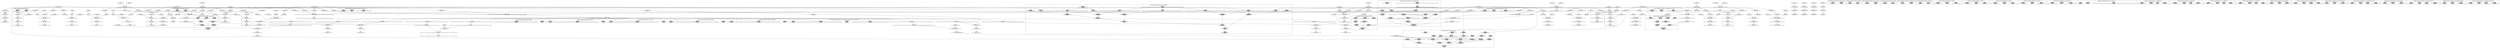 digraph Document {
  node [shape=box,fixedsize=shape fontsize=10]
  1 [label="Name: Infinity\n(type (alias Infinity (struct Infinity)))", fillcolor=grey];
  2 [label="FunOverload: apply\n(fun 'apply' () (alias Infinity))", fillcolor=grey];
  3 [label="FunNode: apply\n(fun 'apply' () (alias Infinity))", fillcolor=grey];
  4 [label="Ref: Infinity\n(type (alias Infinity (struct Infinity)))", fillcolor=grey];
  5 [label="Name: apply\n(fun 'apply' () (alias Infinity))", fillcolor=grey];
  6 [label="FunOverload: is\n(fun 'is' ((alias Infinity)) (alias boolean))", fillcolor=grey];
  7 [label="FunNode: is\n(fun 'is' ((alias Infinity)) (alias boolean))", fillcolor=grey];
  8 [label="Ref: Infinity\n(type (alias Infinity (struct Infinity)))", fillcolor=grey];
  9 [label="Name: a\n(type (alias Infinity (struct Infinity)))", fillcolor=grey];
  10 [label="Ref: boolean\n(type (alias boolean (native boolean)))", fillcolor=grey];
  11 [label="Name: is\n(fun 'is' ((alias Infinity)) (alias boolean))", fillcolor=grey];
  12 [label="FunOverload: ==\n(fun '==' ((alias Infinity) (alias ref)) (alias boolean))", fillcolor=grey];
  13 [label="FunNode: ==\n(fun '==' ((alias Infinity) (alias ref)) (alias boolean))", fillcolor=grey];
  14 [label="Ref: Infinity\n(type (alias Infinity (struct Infinity)))", fillcolor=grey];
  15 [label="Name: a\n(alias Infinity (struct Infinity))", fillcolor=grey];
  16 [label="Ref: ref\n(type (alias ref (ref ?)))", fillcolor=grey];
  17 [label="Name: b\n(alias ref (ref ?))", fillcolor=grey];
  18 [label="Ref: boolean\n(type (alias boolean (native boolean)))", fillcolor=grey];
  19 [label="Name: ==\n(fun '==' ((alias Infinity) (alias ref)) (alias boolean))", fillcolor=grey];
  20 [label="FunOverload: !=\n(fun '!=' ((alias Infinity) (alias ref)) (alias boolean))", fillcolor=grey];
  21 [label="FunNode: !=\n(fun '!=' ((alias Infinity) (alias ref)) (alias boolean))", fillcolor=grey];
  22 [label="Ref: Infinity\n(type (alias Infinity (struct Infinity)))", fillcolor=grey];
  23 [label="Name: a\n(alias Infinity (struct Infinity))", fillcolor=grey];
  24 [label="Ref: ref\n(type (alias ref (ref ?)))", fillcolor=grey];
  25 [label="Name: b\n(alias ref (ref ?))", fillcolor=grey];
  26 [label="Ref: boolean\n(type (alias boolean (native boolean)))", fillcolor=grey];
  27 [label="Name: !=\n(fun '!=' ((alias Infinity) (alias ref)) (alias boolean))", fillcolor=grey];
  28 [label="Name: NDet\n(type (alias NDet (struct NDet)))", fillcolor=grey];
  29 [label="FunOverload: apply\n(fun 'apply' () (alias NDet))", fillcolor=grey];
  30 [label="FunNode: apply\n(fun 'apply' () (alias NDet))", fillcolor=grey];
  31 [label="Ref: NDet\n(type (alias NDet (struct NDet)))", fillcolor=grey];
  32 [label="Name: apply\n(fun 'apply' () (alias NDet))", fillcolor=grey];
  33 [label="FunOverload: is\n(fun 'is' ((alias NDet)) (alias boolean))", fillcolor=grey];
  34 [label="FunNode: is\n(fun 'is' ((alias NDet)) (alias boolean))", fillcolor=grey];
  35 [label="Ref: NDet\n(type (alias NDet (struct NDet)))", fillcolor=grey];
  36 [label="Name: a\n(type (alias NDet (struct NDet)))", fillcolor=grey];
  37 [label="Ref: boolean\n(type (alias boolean (native boolean)))", fillcolor=grey];
  38 [label="Name: is\n(fun 'is' ((alias NDet)) (alias boolean))", fillcolor=grey];
  39 [label="FunOverload: ==\n(fun '==' ((alias NDet) (alias ref)) (alias boolean))", fillcolor=grey];
  40 [label="FunNode: ==\n(fun '==' ((alias NDet) (alias ref)) (alias boolean))", fillcolor=grey];
  41 [label="Ref: NDet\n(type (alias NDet (struct NDet)))", fillcolor=grey];
  42 [label="Name: a\n(alias NDet (struct NDet))", fillcolor=grey];
  43 [label="Ref: ref\n(type (alias ref (ref ?)))", fillcolor=grey];
  44 [label="Name: b\n(alias ref (ref ?))", fillcolor=grey];
  45 [label="Ref: boolean\n(type (alias boolean (native boolean)))", fillcolor=grey];
  46 [label="Name: ==\n(fun '==' ((alias NDet) (alias ref)) (alias boolean))", fillcolor=grey];
  47 [label="FunOverload: !=\n(fun '!=' ((alias NDet) (alias ref)) (alias boolean))", fillcolor=grey];
  48 [label="FunNode: !=\n(fun '!=' ((alias NDet) (alias ref)) (alias boolean))", fillcolor=grey];
  49 [label="Ref: NDet\n(type (alias NDet (struct NDet)))", fillcolor=grey];
  50 [label="Name: a\n(alias NDet (struct NDet))", fillcolor=grey];
  51 [label="Ref: ref\n(type (alias ref (ref ?)))", fillcolor=grey];
  52 [label="Name: b\n(alias ref (ref ?))", fillcolor=grey];
  53 [label="Ref: boolean\n(type (alias boolean (native boolean)))", fillcolor=grey];
  54 [label="Name: !=\n(fun '!=' ((alias NDet) (alias ref)) (alias boolean))", fillcolor=grey];
  55 [label="Name: Real\n(type (alias Real (struct Real)))", fillcolor=grey];
  56 [label="FunOverload: discriminant\n(fun 'discriminant' () (alias u64))", fillcolor=grey];
  57 [label="FunNode: discriminant\n(fun 'discriminant' () (alias u64))", fillcolor=grey];
  58 [label="Ref: u64\n(type (alias u64 (native u64)))", fillcolor=grey];
  59 [label="Name: discriminant\n(fun 'discriminant' () (alias u64))", fillcolor=grey];
  60 [label="FunOverload: sizeOf\n(fun 'sizeOf' () (alias i32))", fillcolor=grey];
  61 [label="FunNode: sizeOf\n(fun 'sizeOf' () (alias i32))", fillcolor=grey];
  62 [label="Ref: i32\n(type (alias i32 (native i32)))", fillcolor=grey];
  63 [label="Name: sizeOf\n(fun 'sizeOf' () (alias i32))", fillcolor=grey];
  64 [label="FunOverload: apply\n(fun 'apply' ((alias f32)) (alias Real))", fillcolor=grey];
  65 [label="FunNode: apply\n(fun 'apply' ((alias f32)) (alias Real))", fillcolor=grey];
  66 [label="Ref: f32\n(type (alias f32 (native f32)))", fillcolor=grey];
  67 [label="Name: number\n(alias f32 (native f32))", fillcolor=grey];
  68 [label="Ref: Real\n(type (alias Real (struct Real)))", fillcolor=grey];
  69 [label="Name: apply\n(fun 'apply' ((alias f32)) (alias Real))", fillcolor=grey];
  70 [label="FunOverload: fromPointer\n(fun 'fromPointer' ((union (alias i32) (alias u32))) (alias Real))", fillcolor=grey];
  71 [label="FunNode: fromPointer\n(fun 'fromPointer' ((union (alias i32) (alias u32))) (alias Real))", fillcolor=grey];
  72 [label="UnionTypeNode\n(type (union (alias i32 (native i32)) (alias u32 (native u32))))", fillcolor=grey];
  73 [label="Ref: i32\n(type (alias i32 (native i32)))", fillcolor=grey];
  74 [label="Ref: u32\n(type (alias u32 (native u32)))", fillcolor=grey];
  75 [label="Name: ptr\n(type (union (alias i32 (native i32)) (alias u32 (native u32))))", fillcolor=grey];
  76 [label="Ref: Real\n(type (alias Real (struct Real)))", fillcolor=grey];
  77 [label="Name: fromPointer\n(fun 'fromPointer' ((union (alias i32) (alias u32))) (alias Real))", fillcolor=grey];
  78 [label="FunOverload: get_number\n(fun 'get_number' ((alias Real)) (alias f32))", fillcolor=grey];
  79 [label="FunNode: get_number\n(fun 'get_number' ((alias Real)) (alias f32))", fillcolor=grey];
  80 [label="Ref: Real\n(type (alias Real (struct Real)))", fillcolor=grey];
  81 [label="Name: target\n(alias Real (struct Real))", fillcolor=grey];
  82 [label="Ref: f32\n(type (alias f32 (native f32)))", fillcolor=grey];
  83 [label="Name: get_number\n(fun 'get_number' ((alias Real)) (alias f32))", fillcolor=grey];
  84 [label="FunOverload: set_number\n(fun 'set_number' ((alias Real) (alias f32)) (alias void))", fillcolor=grey];
  85 [label="FunNode: set_number\n(fun 'set_number' ((alias Real) (alias f32)) (alias void))", fillcolor=grey];
  86 [label="Ref: Real\n(type (alias Real (struct Real)))", fillcolor=grey];
  87 [label="Name: target\n(alias Real (struct Real))", fillcolor=grey];
  88 [label="Ref: f32\n(type (alias f32 (native f32)))", fillcolor=grey];
  89 [label="Name: value\n(alias f32 (native f32))", fillcolor=grey];
  90 [label="Ref: void\n(type (alias void (native void)))", fillcolor=grey];
  91 [label="Name: set_number\n(fun 'set_number' ((alias Real) (alias f32)) (alias void))", fillcolor=grey];
  92 [label="FunOverload: is\n(fun 'is' ((alias Real)) (alias boolean))", fillcolor=grey];
  93 [label="FunNode: is\n(fun 'is' ((alias Real)) (alias boolean))", fillcolor=grey];
  94 [label="Ref: Real\n(type (alias Real (struct Real)))", fillcolor=grey];
  95 [label="Name: a\n(type (alias Real (struct Real)))", fillcolor=grey];
  96 [label="Ref: boolean\n(type (alias boolean (native boolean)))", fillcolor=grey];
  97 [label="Name: is\n(fun 'is' ((alias Real)) (alias boolean))", fillcolor=grey];
  98 [label="Name: Natural\n(type (alias Natural (struct Natural)))", fillcolor=grey];
  99 [label="FunOverload: discriminant\n(fun 'discriminant' () (alias u64))", fillcolor=grey];
  100 [label="FunNode: discriminant\n(fun 'discriminant' () (alias u64))", fillcolor=grey];
  101 [label="Ref: u64\n(type (alias u64 (native u64)))", fillcolor=grey];
  102 [label="Name: discriminant\n(fun 'discriminant' () (alias u64))", fillcolor=grey];
  103 [label="FunOverload: sizeOf\n(fun 'sizeOf' () (alias i32))", fillcolor=grey];
  104 [label="FunNode: sizeOf\n(fun 'sizeOf' () (alias i32))", fillcolor=grey];
  105 [label="Ref: i32\n(type (alias i32 (native i32)))", fillcolor=grey];
  106 [label="Name: sizeOf\n(fun 'sizeOf' () (alias i32))", fillcolor=grey];
  107 [label="FunOverload: apply\n(fun 'apply' ((alias i32)) (alias Natural))", fillcolor=grey];
  108 [label="FunNode: apply\n(fun 'apply' ((alias i32)) (alias Natural))", fillcolor=grey];
  109 [label="Ref: i32\n(type (alias i32 (native i32)))", fillcolor=grey];
  110 [label="Name: number\n(alias i32 (native i32))", fillcolor=grey];
  111 [label="Ref: Natural\n(type (alias Natural (struct Natural)))", fillcolor=grey];
  112 [label="Name: apply\n(fun 'apply' ((alias i32)) (alias Natural))", fillcolor=grey];
  113 [label="FunOverload: fromPointer\n(fun 'fromPointer' ((union (alias i32) (alias u32))) (alias Natural))", fillcolor=grey];
  114 [label="FunNode: fromPointer\n(fun 'fromPointer' ((union (alias i32) (alias u32))) (alias Natural))", fillcolor=grey];
  115 [label="UnionTypeNode\n(type (union (alias i32 (native i32)) (alias u32 (native u32))))", fillcolor=grey];
  116 [label="Ref: i32\n(type (alias i32 (native i32)))", fillcolor=grey];
  117 [label="Ref: u32\n(type (alias u32 (native u32)))", fillcolor=grey];
  118 [label="Name: ptr\n(type (union (alias i32 (native i32)) (alias u32 (native u32))))", fillcolor=grey];
  119 [label="Ref: Natural\n(type (alias Natural (struct Natural)))", fillcolor=grey];
  120 [label="Name: fromPointer\n(fun 'fromPointer' ((union (alias i32) (alias u32))) (alias Natural))", fillcolor=grey];
  121 [label="FunOverload: get_number\n(fun 'get_number' ((alias Natural)) (alias i32))", fillcolor=grey];
  122 [label="FunNode: get_number\n(fun 'get_number' ((alias Natural)) (alias i32))", fillcolor=grey];
  123 [label="Ref: Natural\n(type (alias Natural (struct Natural)))", fillcolor=grey];
  124 [label="Name: target\n(alias Natural (struct Natural))", fillcolor=grey];
  125 [label="Ref: i32\n(type (alias i32 (native i32)))", fillcolor=grey];
  126 [label="Name: get_number\n(fun 'get_number' ((alias Natural)) (alias i32))", fillcolor=grey];
  127 [label="FunOverload: set_number\n(fun 'set_number' ((alias Natural) (alias i32)) (alias void))", fillcolor=grey];
  128 [label="FunNode: set_number\n(fun 'set_number' ((alias Natural) (alias i32)) (alias void))", fillcolor=grey];
  129 [label="Ref: Natural\n(type (alias Natural (struct Natural)))", fillcolor=grey];
  130 [label="Name: target\n(alias Natural (struct Natural))", fillcolor=grey];
  131 [label="Ref: i32\n(type (alias i32 (native i32)))", fillcolor=grey];
  132 [label="Name: value\n(alias i32 (native i32))", fillcolor=grey];
  133 [label="Ref: void\n(type (alias void (native void)))", fillcolor=grey];
  134 [label="Name: set_number\n(fun 'set_number' ((alias Natural) (alias i32)) (alias void))", fillcolor=grey];
  135 [label="FunOverload: is\n(fun 'is' ((alias Natural)) (alias boolean))", fillcolor=grey];
  136 [label="FunNode: is\n(fun 'is' ((alias Natural)) (alias boolean))", fillcolor=grey];
  137 [label="Ref: Natural\n(type (alias Natural (struct Natural)))", fillcolor=grey];
  138 [label="Name: a\n(type (alias Natural (struct Natural)))", fillcolor=grey];
  139 [label="Ref: boolean\n(type (alias boolean (native boolean)))", fillcolor=grey];
  140 [label="Name: is\n(fun 'is' ((alias Natural)) (alias boolean))", fillcolor=grey];
  141 [label="Name: Complex\n(type (alias Complex (struct Complex)))", fillcolor=grey];
  142 [label="FunOverload: discriminant\n(fun 'discriminant' () (alias u64))", fillcolor=grey];
  143 [label="FunNode: discriminant\n(fun 'discriminant' () (alias u64))", fillcolor=grey];
  144 [label="Ref: u64\n(type (alias u64 (native u64)))", fillcolor=grey];
  145 [label="Name: discriminant\n(fun 'discriminant' () (alias u64))", fillcolor=grey];
  146 [label="FunOverload: sizeOf\n(fun 'sizeOf' () (alias i32))", fillcolor=grey];
  147 [label="FunNode: sizeOf\n(fun 'sizeOf' () (alias i32))", fillcolor=grey];
  148 [label="Ref: i32\n(type (alias i32 (native i32)))", fillcolor=grey];
  149 [label="Name: sizeOf\n(fun 'sizeOf' () (alias i32))", fillcolor=grey];
  150 [label="FunOverload: apply\n(fun 'apply' ((alias f32) (alias f32)) (alias Complex))", fillcolor=grey];
  151 [label="FunNode: apply\n(fun 'apply' ((alias f32) (alias f32)) (alias Complex))", fillcolor=grey];
  152 [label="Ref: f32\n(type (alias f32 (native f32)))", fillcolor=grey];
  153 [label="Name: real\n(alias f32 (native f32))", fillcolor=grey];
  154 [label="Ref: f32\n(type (alias f32 (native f32)))", fillcolor=grey];
  155 [label="Name: imaginary\n(alias f32 (native f32))", fillcolor=grey];
  156 [label="Ref: Complex\n(type (alias Complex (struct Complex)))", fillcolor=grey];
  157 [label="Name: apply\n(fun 'apply' ((alias f32) (alias f32)) (alias Complex))", fillcolor=grey];
  158 [label="FunOverload: fromPointer\n(fun 'fromPointer' ((union (alias i32) (alias u32))) (alias Complex))", fillcolor=grey];
  159 [label="FunNode: fromPointer\n(fun 'fromPointer' ((union (alias i32) (alias u32))) (alias Complex))", fillcolor=grey];
  160 [label="UnionTypeNode\n(type (union (alias i32 (native i32)) (alias u32 (native u32))))", fillcolor=grey];
  161 [label="Ref: i32\n(type (alias i32 (native i32)))", fillcolor=grey];
  162 [label="Ref: u32\n(type (alias u32 (native u32)))", fillcolor=grey];
  163 [label="Name: ptr\n(type (union (alias i32 (native i32)) (alias u32 (native u32))))", fillcolor=grey];
  164 [label="Ref: Complex\n(type (alias Complex (struct Complex)))", fillcolor=grey];
  165 [label="Name: fromPointer\n(fun 'fromPointer' ((union (alias i32) (alias u32))) (alias Complex))", fillcolor=grey];
  166 [label="FunOverload: get_real\n(fun 'get_real' ((alias Complex)) (alias f32))", fillcolor=grey];
  167 [label="FunNode: get_real\n(fun 'get_real' ((alias Complex)) (alias f32))", fillcolor=grey];
  168 [label="Ref: Complex\n(type (alias Complex (struct Complex)))", fillcolor=grey];
  169 [label="Name: target\n(alias Complex (struct Complex))", fillcolor=grey];
  170 [label="Ref: f32\n(type (alias f32 (native f32)))", fillcolor=grey];
  171 [label="Name: get_real\n(fun 'get_real' ((alias Complex)) (alias f32))", fillcolor=grey];
  172 [label="FunOverload: set_real\n(fun 'set_real' ((alias Complex) (alias f32)) (alias void))", fillcolor=grey];
  173 [label="FunNode: set_real\n(fun 'set_real' ((alias Complex) (alias f32)) (alias void))", fillcolor=grey];
  174 [label="Ref: Complex\n(type (alias Complex (struct Complex)))", fillcolor=grey];
  175 [label="Name: target\n(alias Complex (struct Complex))", fillcolor=grey];
  176 [label="Ref: f32\n(type (alias f32 (native f32)))", fillcolor=grey];
  177 [label="Name: value\n(alias f32 (native f32))", fillcolor=grey];
  178 [label="Ref: void\n(type (alias void (native void)))", fillcolor=grey];
  179 [label="Name: set_real\n(fun 'set_real' ((alias Complex) (alias f32)) (alias void))", fillcolor=grey];
  180 [label="FunOverload: get_imaginary\n(fun 'get_imaginary' ((alias Complex)) (alias f32))", fillcolor=grey];
  181 [label="FunNode: get_imaginary\n(fun 'get_imaginary' ((alias Complex)) (alias f32))", fillcolor=grey];
  182 [label="Ref: Complex\n(type (alias Complex (struct Complex)))", fillcolor=grey];
  183 [label="Name: target\n(alias Complex (struct Complex))", fillcolor=grey];
  184 [label="Ref: f32\n(type (alias f32 (native f32)))", fillcolor=grey];
  185 [label="Name: get_imaginary\n(fun 'get_imaginary' ((alias Complex)) (alias f32))", fillcolor=grey];
  186 [label="FunOverload: set_imaginary\n(fun 'set_imaginary' ((alias Complex) (alias f32)) (alias void))", fillcolor=grey];
  187 [label="FunNode: set_imaginary\n(fun 'set_imaginary' ((alias Complex) (alias f32)) (alias void))", fillcolor=grey];
  188 [label="Ref: Complex\n(type (alias Complex (struct Complex)))", fillcolor=grey];
  189 [label="Name: target\n(alias Complex (struct Complex))", fillcolor=grey];
  190 [label="Ref: f32\n(type (alias f32 (native f32)))", fillcolor=grey];
  191 [label="Name: value\n(alias f32 (native f32))", fillcolor=grey];
  192 [label="Ref: void\n(type (alias void (native void)))", fillcolor=grey];
  193 [label="Name: set_imaginary\n(fun 'set_imaginary' ((alias Complex) (alias f32)) (alias void))", fillcolor=grey];
  194 [label="FunOverload: is\n(fun 'is' ((alias Complex)) (alias boolean))", fillcolor=grey];
  195 [label="FunNode: is\n(fun 'is' ((alias Complex)) (alias boolean))", fillcolor=grey];
  196 [label="Ref: Complex\n(type (alias Complex (struct Complex)))", fillcolor=grey];
  197 [label="Name: a\n(type (alias Complex (struct Complex)))", fillcolor=grey];
  198 [label="Ref: boolean\n(type (alias boolean (native boolean)))", fillcolor=grey];
  199 [label="Name: is\n(fun 'is' ((alias Complex)) (alias boolean))", fillcolor=grey];
  200 [label="Name: Number\n(type (alias Number (union (alias Infinity (struct Infinity)) (alias NDet (struct NDet)) (alias Real (struct Real)) (alias Natural (struct Natural)) (alias Complex (struct Complex)))))", fillcolor=grey];
  201 [label="UnionTypeNode\n(type (union (alias Infinity (struct Infinity)) (alias NDet (struct NDet)) (alias Real (struct Real)) (alias Natural (struct Natural)) (alias Complex (struct Complex))))", fillcolor=grey];
  202 [label="Ref: Infinity\n(type (alias Infinity (struct Infinity)))", fillcolor=grey];
  203 [label="Ref: NDet\n(type (alias NDet (struct NDet)))", fillcolor=grey];
  204 [label="Ref: Real\n(type (alias Real (struct Real)))", fillcolor=grey];
  205 [label="Ref: Natural\n(type (alias Natural (struct Natural)))", fillcolor=grey];
  206 [label="Ref: Complex\n(type (alias Complex (struct Complex)))", fillcolor=grey];
  207 [label="FunOverload: is\n(fun 'is' ((alias Number)) (alias boolean))", fillcolor=grey];
  208 [label="FunNode: is\n(fun 'is' ((alias Number)) (alias boolean))", fillcolor=grey];
  209 [label="Ref: Number\n(type (alias Number (union (alias Infinity (struct Infinity)) (alias NDet (struct NDet)) (alias Real (struct Real)) (alias Natural (struct Natural)) (alias Complex (struct Complex)))))", fillcolor=grey];
  210 [label="Name: a\n(type (alias Number (union (alias Infinity (struct Infinity)) (alias NDet (struct NDet)) (alias Real (struct Real)) (alias Natural (struct Natural)) (alias Complex (struct Complex)))))", fillcolor=grey];
  211 [label="Ref: boolean\n(type (alias boolean (native boolean)))", fillcolor=grey];
  212 [label="Name: is\n(fun 'is' ((alias Number)) (alias boolean))", fillcolor=grey];
  213 [label="FunOverload: as\n(fun 'as' ((alias Infinity)) (alias Number))", fillcolor=grey];
  214 [label="FunNode: as\n(fun 'as' ((alias Infinity)) (alias Number))", fillcolor=grey];
  215 [label="Ref: Infinity\n(type (alias Infinity (struct Infinity)))", fillcolor=grey];
  216 [label="Name: a\n(alias Infinity (struct Infinity))", fillcolor=grey];
  217 [label="Ref: Number\n(type (alias Number (union (alias Infinity (struct Infinity)) (alias NDet (struct NDet)) (alias Real (struct Real)) (alias Natural (struct Natural)) (alias Complex (struct Complex)))))", fillcolor=grey];
  218 [label="Name: as\n(fun 'as' ((alias Infinity)) (alias Number))", fillcolor=grey];
  219 [label="FunOverload: as\n(fun 'as' ((alias NDet)) (alias Number))", fillcolor=grey];
  220 [label="FunNode: as\n(fun 'as' ((alias NDet)) (alias Number))", fillcolor=grey];
  221 [label="Ref: NDet\n(type (alias NDet (struct NDet)))", fillcolor=grey];
  222 [label="Name: a\n(alias NDet (struct NDet))", fillcolor=grey];
  223 [label="Ref: Number\n(type (alias Number (union (alias Infinity (struct Infinity)) (alias NDet (struct NDet)) (alias Real (struct Real)) (alias Natural (struct Natural)) (alias Complex (struct Complex)))))", fillcolor=grey];
  224 [label="Name: as\n(fun 'as' ((alias NDet)) (alias Number))", fillcolor=grey];
  225 [label="FunOverload: as\n(fun 'as' ((alias Real)) (alias Number))", fillcolor=grey];
  226 [label="FunNode: as\n(fun 'as' ((alias Real)) (alias Number))", fillcolor=grey];
  227 [label="Ref: Real\n(type (alias Real (struct Real)))", fillcolor=grey];
  228 [label="Name: a\n(alias Real (struct Real))", fillcolor=grey];
  229 [label="Ref: Number\n(type (alias Number (union (alias Infinity (struct Infinity)) (alias NDet (struct NDet)) (alias Real (struct Real)) (alias Natural (struct Natural)) (alias Complex (struct Complex)))))", fillcolor=grey];
  230 [label="Name: as\n(fun 'as' ((alias Real)) (alias Number))", fillcolor=grey];
  231 [label="FunOverload: as\n(fun 'as' ((alias Natural)) (alias Number))", fillcolor=grey];
  232 [label="FunNode: as\n(fun 'as' ((alias Natural)) (alias Number))", fillcolor=grey];
  233 [label="Ref: Natural\n(type (alias Natural (struct Natural)))", fillcolor=grey];
  234 [label="Name: a\n(alias Natural (struct Natural))", fillcolor=grey];
  235 [label="Ref: Number\n(type (alias Number (union (alias Infinity (struct Infinity)) (alias NDet (struct NDet)) (alias Real (struct Real)) (alias Natural (struct Natural)) (alias Complex (struct Complex)))))", fillcolor=grey];
  236 [label="Name: as\n(fun 'as' ((alias Natural)) (alias Number))", fillcolor=grey];
  237 [label="FunOverload: as\n(fun 'as' ((alias Complex)) (alias Number))", fillcolor=grey];
  238 [label="FunNode: as\n(fun 'as' ((alias Complex)) (alias Number))", fillcolor=grey];
  239 [label="Ref: Complex\n(type (alias Complex (struct Complex)))", fillcolor=grey];
  240 [label="Name: a\n(alias Complex (struct Complex))", fillcolor=grey];
  241 [label="Ref: Number\n(type (alias Number (union (alias Infinity (struct Infinity)) (alias NDet (struct NDet)) (alias Real (struct Real)) (alias Natural (struct Natural)) (alias Complex (struct Complex)))))", fillcolor=grey];
  242 [label="Name: as\n(fun 'as' ((alias Complex)) (alias Number))", fillcolor=grey];
  243 [label="FunOverload: as\n(intersection (fun 'as' ((union (alias Infinity) (alias NDet) (alias Real) (alias Natural) (alias Complex))) (alias Number)) (fun 'as' ((alias Number)) (alias ref)))", fillcolor=grey];
  244 [label="FunNode: as\n(fun 'as' ((union (alias Infinity) (alias NDet) (alias Real) (alias Natural) (alias Complex))) (alias Number))", fillcolor=grey];
  245 [label="UnionTypeNode\n(type (union (alias Infinity (struct Infinity)) (alias NDet (struct NDet)) (alias Real (struct Real)) (alias Natural (struct Natural)) (alias Complex (struct Complex))))", fillcolor=grey];
  246 [label="Ref: Infinity\n(type (alias Infinity (struct Infinity)))", fillcolor=grey];
  247 [label="Ref: NDet\n(type (alias NDet (struct NDet)))", fillcolor=grey];
  248 [label="Ref: Real\n(type (alias Real (struct Real)))", fillcolor=grey];
  249 [label="Ref: Natural\n(type (alias Natural (struct Natural)))", fillcolor=grey];
  250 [label="Ref: Complex\n(type (alias Complex (struct Complex)))", fillcolor=grey];
  251 [label="Name: a\n(union (alias Infinity (struct Infinity)) (alias NDet (struct NDet)) (alias Real (struct Real)) (alias Natural (struct Natural)) (alias Complex (struct Complex)))", fillcolor=grey];
  252 [label="Ref: Number\n(type (alias Number (union (alias Infinity (struct Infinity)) (alias NDet (struct NDet)) (alias Real (struct Real)) (alias Natural (struct Natural)) (alias Complex (struct Complex)))))", fillcolor=grey];
  253 [label="FunNode: as\n(fun 'as' ((alias Number)) (alias ref))", fillcolor=grey];
  254 [label="Ref: Number\n(type (alias Number (union (alias Infinity (struct Infinity)) (alias NDet (struct NDet)) (alias Real (struct Real)) (alias Natural (struct Natural)) (alias Complex (struct Complex)))))", fillcolor=grey];
  255 [label="Name: a\n(type (alias Number (union (alias Infinity (struct Infinity)) (alias NDet (struct NDet)) (alias Real (struct Real)) (alias Natural (struct Natural)) (alias Complex (struct Complex)))))", fillcolor=grey];
  256 [label="Ref: ref\n(type (alias ref (ref ?)))", fillcolor=grey];
  257 [label="Name: as\n(intersection (fun 'as' ((union (alias Infinity) (alias NDet) (alias Real) (alias Natural) (alias Complex))) (alias Number)) (fun 'as' ((alias Number)) (alias ref)))", fillcolor=grey];
  258 [label="FunOverload: isComplex\n(fun 'isComplex' ((alias Number)) (alias boolean))", fillcolor=grey];
  259 [label="FunNode: isComplex\n(fun 'isComplex' ((alias Number)) (alias boolean))", fillcolor=grey];
  260 [label="Ref: Number\n(type (alias Number (union (alias Infinity (struct Infinity)) (alias NDet (struct NDet)) (alias Real (struct Real)) (alias Natural (struct Natural)) (alias Complex (struct Complex)))))", fillcolor=grey];
  261 [label="Name: number\n(type (alias Number (union (alias Infinity (struct Infinity)) (alias NDet (struct NDet)) (alias Real (struct Real)) (alias Natural (struct Natural)) (alias Complex (struct Complex)))))", fillcolor=grey];
  262 [label="Ref: boolean\n(type (alias boolean (native boolean)))", fillcolor=grey];
  263 [label="Name: isComplex\n(fun 'isComplex' ((alias Number)) (alias boolean))", fillcolor=grey];
  264 [label="FunOverload: main\n(fun 'main' () (alias void))", fillcolor=grey];
  265 [label="FunNode: main\n(fun 'main' () (alias void))", fillcolor=grey];
  266 [label="Ref: void\n(type (alias void (native void)))", fillcolor=grey];
  267 [label="Name: main\n(fun 'main' () (alias void))", fillcolor=grey];
  subgraph cluster0 {
    node [style=filled, fillcolor=grey];
    268 [label="WasmExpressionNode\n(unknown)", fillcolor=grey];
    269 [label="Ref: u64\n(type (alias u64 (native u64)))", fillcolor=grey];
  label = "test/fixtures/types/structTypes.ro::discriminant()";
}
  subgraph cluster1 {
    node [style=filled, fillcolor=grey];
    270 [label="Int: 1\n(alias i32 (native i32))", fillcolor=grey];
    271 [label="Ref: i32\n(type (alias i32 (native i32)))", fillcolor=grey];
  label = "test/fixtures/types/structTypes.ro::sizeOf()";
}
  subgraph cluster2 {
    node [style=filled, fillcolor=grey];
    272 [label="WasmExpressionNode\n(unknown)", fillcolor=grey];
    273 [label="Ref: u64\n(type (alias u64 (native u64)))", fillcolor=grey];
  label = "test/fixtures/types/structTypes.ro::discriminant_2()";
}
  subgraph cluster3 {
    node [style=filled, fillcolor=grey];
    274 [label="Int: 1\n(alias i32 (native i32))", fillcolor=grey];
    275 [label="Ref: i32\n(type (alias i32 (native i32)))", fillcolor=grey];
  label = "test/fixtures/types/structTypes.ro::sizeOf_3()";
}
  subgraph cluster4 {
    node [style=filled, fillcolor=grey];
    276 [label="WasmExpressionNode\n(unknown)", fillcolor=grey];
    277 [label="Ref: u64\n(type (alias u64 (native u64)))", fillcolor=grey];
  label = "test/fixtures/types/structTypes.ro::discriminant_4()";
}
  subgraph cluster5 {
    node [style=filled, fillcolor=grey];
    278 [label="Int: 1\n(alias i32 (native i32))", fillcolor=grey];
    279 [label="Ref: i32\n(type (alias i32 (native i32)))", fillcolor=grey];
  label = "test/fixtures/types/structTypes.ro::sizeOf_6()";
}
  subgraph cluster6 {
    node [style=filled, fillcolor=grey];
    280 [label="BlockNode\n(native void)", fillcolor=grey];
    281 [label="FunctionCallNode\n(alias boolean (native boolean))", fillcolor=grey];
    282 [label="Ref: isComplex\n(fun 'isComplex' ((alias Number)) (alias boolean))", fillcolor=grey];
    283 [label="Ref: Infinity\n(alias Infinity (struct Infinity))", fillcolor=grey];
    284 [label="FunctionCallNode\n(alias boolean (native boolean))", fillcolor=grey];
    285 [label="Ref: isComplex\n(fun 'isComplex' ((alias Number)) (alias boolean))", fillcolor=grey];
    286 [label="FunctionCallNode\n(alias Real (struct Real))", fillcolor=grey];
    287 [label="MemberNode\n(fun 'apply' ((alias f32)) (alias Real))", fillcolor=grey];
    288 [label="Ref: Real\n(type (alias Real (struct Real)))", fillcolor=grey];
    289 [label="Float: 0.00000\n(alias f32 (native f32))", fillcolor=grey];
    290 [label="FunctionCallNode\n(alias boolean (native boolean))", fillcolor=grey];
    291 [label="Ref: isComplex\n(fun 'isComplex' ((alias Number)) (alias boolean))", fillcolor=grey];
    292 [label="FunctionCallNode\n(alias Natural (struct Natural))", fillcolor=grey];
    293 [label="MemberNode\n(fun 'apply' ((alias i32)) (alias Natural))", fillcolor=grey];
    294 [label="Ref: Natural\n(type (alias Natural (struct Natural)))", fillcolor=grey];
    295 [label="Int: 123\n(alias i32 (native i32))", fillcolor=grey];
    296 [label="FunctionCallNode\n(alias boolean (native boolean))", fillcolor=grey];
    297 [label="Ref: isComplex\n(fun 'isComplex' ((alias Number)) (alias boolean))", fillcolor=grey];
    298 [label="FunctionCallNode\n(alias Complex (struct Complex))", fillcolor=grey];
    299 [label="MemberNode\n(fun 'apply' ((alias f32) (alias f32)) (alias Complex))", fillcolor=grey];
    300 [label="Ref: Complex\n(type (alias Complex (struct Complex)))", fillcolor=grey];
    301 [label="Float: 0.00000\n(alias f32 (native f32))", fillcolor=grey];
    302 [label="Float: 99.10000\n(alias f32 (native f32))", fillcolor=grey];
    303 [label="Ref: void\n(type (alias void (native void)))", fillcolor=grey];
    281 -> 280[taillabel="" labeldistance="1" fontname="times  italic" fontsize = 10 color="black" ];
    282 -> 281[taillabel="" labeldistance="1" fontname="times  italic" fontsize = 10 color="black" ];
    283 -> 281[taillabel="" labeldistance="1" fontname="times  italic" fontsize = 10 color="black" ];
    284 -> 280[taillabel="" labeldistance="1" fontname="times  italic" fontsize = 10 color="black" ];
    285 -> 284[taillabel="" labeldistance="1" fontname="times  italic" fontsize = 10 color="black" ];
    286 -> 284[taillabel="" labeldistance="1" fontname="times  italic" fontsize = 10 color="black" ];
    287 -> 286[taillabel="" labeldistance="1" fontname="times  italic" fontsize = 10 color="black" ];
    288 -> 287[taillabel="" labeldistance="1" fontname="times  italic" fontsize = 10 color="black" ];
    289 -> 286[taillabel="" labeldistance="1" fontname="times  italic" fontsize = 10 color="black" ];
    290 -> 280[taillabel="" labeldistance="1" fontname="times  italic" fontsize = 10 color="black" ];
    291 -> 290[taillabel="" labeldistance="1" fontname="times  italic" fontsize = 10 color="black" ];
    292 -> 290[taillabel="" labeldistance="1" fontname="times  italic" fontsize = 10 color="black" ];
    293 -> 292[taillabel="" labeldistance="1" fontname="times  italic" fontsize = 10 color="black" ];
    294 -> 293[taillabel="" labeldistance="1" fontname="times  italic" fontsize = 10 color="black" ];
    295 -> 292[taillabel="" labeldistance="1" fontname="times  italic" fontsize = 10 color="black" ];
    296 -> 280[taillabel="" labeldistance="1" fontname="times  italic" fontsize = 10 color="black" ];
    297 -> 296[taillabel="" labeldistance="1" fontname="times  italic" fontsize = 10 color="black" ];
    298 -> 296[taillabel="" labeldistance="1" fontname="times  italic" fontsize = 10 color="black" ];
    299 -> 298[taillabel="" labeldistance="1" fontname="times  italic" fontsize = 10 color="black" ];
    300 -> 299[taillabel="" labeldistance="1" fontname="times  italic" fontsize = 10 color="black" ];
    301 -> 298[taillabel="" labeldistance="1" fontname="times  italic" fontsize = 10 color="black" ];
    302 -> 298[taillabel="" labeldistance="1" fontname="times  italic" fontsize = 10 color="black" ];
  label = "test/fixtures/types/structTypes.ro::main()";
}
  subgraph cluster7 {
    node [style=filled, fillcolor=grey];
    2 -> 5[taillabel="" labeldistance="1" fontname="times  italic" fontsize = 10 color="black" ];
    3 -> 2[taillabel="" labeldistance="1" fontname="times  italic" fontsize = 10 color="black" ];
  label = "expression";
}
  subgraph cluster8 {
    node [style=filled, fillcolor=grey];
    304 [label="WasmExpressionNode\n(unknown)", fillcolor=grey];
    305 [label="Ref: Infinity\n(type (alias Infinity (struct Infinity)))", fillcolor=grey];
  label = "test/fixtures/types/structTypes.ro::apply()";
}
  subgraph cluster9 {
    node [style=filled, fillcolor=grey];
    64 -> 69[taillabel="" labeldistance="1" fontname="times  italic" fontsize = 10 color="black" ];
    65 -> 64[taillabel="" labeldistance="1" fontname="times  italic" fontsize = 10 color="black" ];
  label = "expression";
}
  subgraph cluster10 {
    node [style=filled, fillcolor=grey];
    306 [label="Name: number\n(alias f32 (native f32))", fillcolor=grey];
    307 [label="FunctionCallNode\n(alias Real (struct Real))", fillcolor=grey];
    308 [label="Ref: fromPointer\n(fun 'fromPointer' ((union (alias i32) (alias u32))) (alias Real))", fillcolor=grey];
    309 [label="FunctionCallNode\n(alias i32 (native i32))", fillcolor=grey];
    310 [label="Ref: system::memory::malloc\n(fun 'malloc' ((alias i32)) (alias i32))", fillcolor=grey];
    311 [label="FunctionCallNode\n(alias i32 (native i32))", fillcolor=grey];
    312 [label="Ref: sizeOf\n(fun 'sizeOf' () (alias i32))", fillcolor=grey];
    313 [label="Ref: Real\n(type (alias Real (struct Real)))", fillcolor=grey];
    308 -> 307[taillabel="" labeldistance="1" fontname="times  italic" fontsize = 10 color="black" ];
    309 -> 307[taillabel="" labeldistance="1" fontname="times  italic" fontsize = 10 color="black" ];
    310 -> 309[taillabel="" labeldistance="1" fontname="times  italic" fontsize = 10 color="black" ];
    311 -> 309[taillabel="" labeldistance="1" fontname="times  italic" fontsize = 10 color="black" ];
    312 -> 311[taillabel="" labeldistance="1" fontname="times  italic" fontsize = 10 color="black" ];
  label = "test/fixtures/types/structTypes.ro::apply_4(f32)";
}
  subgraph cluster11 {
    node [style=filled, fillcolor=grey];
    314 [label="Name: ptr\n(type (union (alias i32 (native i32)) (alias u32 (native u32))))", fillcolor=grey];
    315 [label="WasmExpressionNode\n(unknown)", fillcolor=grey];
    316 [label="Ref: Real\n(type (alias Real (struct Real)))", fillcolor=grey];
  label = "test/fixtures/types/structTypes.ro::fromPointer_1(i32 | u32)";
}
  subgraph cluster12 {
    node [style=filled, fillcolor=grey];
    107 -> 112[taillabel="" labeldistance="1" fontname="times  italic" fontsize = 10 color="black" ];
    108 -> 107[taillabel="" labeldistance="1" fontname="times  italic" fontsize = 10 color="black" ];
  label = "expression";
}
  subgraph cluster13 {
    node [style=filled, fillcolor=grey];
    317 [label="Name: number\n(alias i32 (native i32))", fillcolor=grey];
    318 [label="FunctionCallNode\n(alias Natural (struct Natural))", fillcolor=grey];
    319 [label="Ref: fromPointer\n(fun 'fromPointer' ((union (alias i32) (alias u32))) (alias Natural))", fillcolor=grey];
    320 [label="FunctionCallNode\n(alias i32 (native i32))", fillcolor=grey];
    321 [label="Ref: system::memory::malloc\n(fun 'malloc' ((alias i32)) (alias i32))", fillcolor=grey];
    322 [label="FunctionCallNode\n(alias i32 (native i32))", fillcolor=grey];
    323 [label="Ref: sizeOf\n(fun 'sizeOf' () (alias i32))", fillcolor=grey];
    324 [label="Ref: Natural\n(type (alias Natural (struct Natural)))", fillcolor=grey];
    319 -> 318[taillabel="" labeldistance="1" fontname="times  italic" fontsize = 10 color="black" ];
    320 -> 318[taillabel="" labeldistance="1" fontname="times  italic" fontsize = 10 color="black" ];
    321 -> 320[taillabel="" labeldistance="1" fontname="times  italic" fontsize = 10 color="black" ];
    322 -> 320[taillabel="" labeldistance="1" fontname="times  italic" fontsize = 10 color="black" ];
    323 -> 322[taillabel="" labeldistance="1" fontname="times  italic" fontsize = 10 color="black" ];
  label = "test/fixtures/types/structTypes.ro::apply_6(i32)";
}
  subgraph cluster14 {
    node [style=filled, fillcolor=grey];
    325 [label="Name: ptr\n(type (union (alias i32 (native i32)) (alias u32 (native u32))))", fillcolor=grey];
    326 [label="WasmExpressionNode\n(unknown)", fillcolor=grey];
    327 [label="Ref: Natural\n(type (alias Natural (struct Natural)))", fillcolor=grey];
  label = "test/fixtures/types/structTypes.ro::fromPointer_4(i32 | u32)";
}
  subgraph cluster15 {
    node [style=filled, fillcolor=grey];
    150 -> 157[taillabel="" labeldistance="1" fontname="times  italic" fontsize = 10 color="black" ];
    151 -> 150[taillabel="" labeldistance="1" fontname="times  italic" fontsize = 10 color="black" ];
  label = "expression";
}
  subgraph cluster16 {
    node [style=filled, fillcolor=grey];
    328 [label="Name: real\n(alias f32 (native f32))", fillcolor=grey];
    329 [label="Name: imaginary\n(alias f32 (native f32))", fillcolor=grey];
    330 [label="FunctionCallNode\n(alias Complex (struct Complex))", fillcolor=grey];
    331 [label="Ref: fromPointer\n(fun 'fromPointer' ((union (alias i32) (alias u32))) (alias Complex))", fillcolor=grey];
    332 [label="FunctionCallNode\n(alias i32 (native i32))", fillcolor=grey];
    333 [label="Ref: system::memory::malloc\n(fun 'malloc' ((alias i32)) (alias i32))", fillcolor=grey];
    334 [label="FunctionCallNode\n(alias i32 (native i32))", fillcolor=grey];
    335 [label="Ref: sizeOf\n(fun 'sizeOf' () (alias i32))", fillcolor=grey];
    336 [label="Ref: Complex\n(type (alias Complex (struct Complex)))", fillcolor=grey];
    331 -> 330[taillabel="" labeldistance="1" fontname="times  italic" fontsize = 10 color="black" ];
    332 -> 330[taillabel="" labeldistance="1" fontname="times  italic" fontsize = 10 color="black" ];
    333 -> 332[taillabel="" labeldistance="1" fontname="times  italic" fontsize = 10 color="black" ];
    334 -> 332[taillabel="" labeldistance="1" fontname="times  italic" fontsize = 10 color="black" ];
    335 -> 334[taillabel="" labeldistance="1" fontname="times  italic" fontsize = 10 color="black" ];
  label = "test/fixtures/types/structTypes.ro::apply_8(f32,f32)";
}
  subgraph cluster17 {
    node [style=filled, fillcolor=grey];
    337 [label="Name: ptr\n(type (union (alias i32 (native i32)) (alias u32 (native u32))))", fillcolor=grey];
    338 [label="WasmExpressionNode\n(unknown)", fillcolor=grey];
    339 [label="Ref: Complex\n(type (alias Complex (struct Complex)))", fillcolor=grey];
  label = "test/fixtures/types/structTypes.ro::fromPointer_7(i32 | u32)";
}
  subgraph cluster18 {
    node [style=filled, fillcolor=grey];
    340 [label="Name: a\n(type (alias Number (union (alias Infinity (struct Infinity)) (alias NDet (struct NDet)) (alias Real (struct Real)) (alias Natural (struct Natural)) (alias Complex (struct Complex)))))", fillcolor=grey];
    341 [label="BlockNode\n(alias boolean (native boolean))", fillcolor=grey];
    342 [label="BinOp: '||'\n(alias boolean (native boolean))", fillcolor=grey];
    343 [label="BinOp: '||'\n(alias boolean (native boolean))", fillcolor=grey];
    344 [label="BinOp: '||'\n(alias boolean (native boolean))", fillcolor=grey];
    345 [label="BinOp: '||'\n(alias boolean (native boolean))", fillcolor=grey];
    346 [label="IsExpressionNodeis\n(alias boolean (native boolean))", fillcolor=grey];
    347 [label="Ref: a\n(alias Number (union (alias Infinity (struct Infinity)) (alias NDet (struct NDet)) (alias Real (struct Real)) (alias Natural (struct Natural)) (alias Complex (struct Complex))))", fillcolor=grey];
    348 [label="Ref: Infinity\n(type (alias Infinity (struct Infinity)))", fillcolor=grey];
    349 [label="IsExpressionNodeis\n(alias boolean (native boolean))", fillcolor=grey];
    350 [label="Ref: a\n(alias Number (union (alias Infinity (struct Infinity)) (alias NDet (struct NDet)) (alias Real (struct Real)) (alias Natural (struct Natural)) (alias Complex (struct Complex))))", fillcolor=grey];
    351 [label="Ref: NDet\n(type (alias NDet (struct NDet)))", fillcolor=grey];
    352 [label="IsExpressionNodeis\n(alias boolean (native boolean))", fillcolor=grey];
    353 [label="Ref: a\n(alias Number (union (alias Infinity (struct Infinity)) (alias NDet (struct NDet)) (alias Real (struct Real)) (alias Natural (struct Natural)) (alias Complex (struct Complex))))", fillcolor=grey];
    354 [label="Ref: Real\n(type (alias Real (struct Real)))", fillcolor=grey];
    355 [label="IsExpressionNodeis\n(alias boolean (native boolean))", fillcolor=grey];
    356 [label="Ref: a\n(alias Number (union (alias Infinity (struct Infinity)) (alias NDet (struct NDet)) (alias Real (struct Real)) (alias Natural (struct Natural)) (alias Complex (struct Complex))))", fillcolor=grey];
    357 [label="Ref: Natural\n(type (alias Natural (struct Natural)))", fillcolor=grey];
    358 [label="IsExpressionNodeis\n(alias boolean (native boolean))", fillcolor=grey];
    359 [label="Ref: a\n(alias Number (union (alias Infinity (struct Infinity)) (alias NDet (struct NDet)) (alias Real (struct Real)) (alias Natural (struct Natural)) (alias Complex (struct Complex))))", fillcolor=grey];
    360 [label="Ref: Complex\n(type (alias Complex (struct Complex)))", fillcolor=grey];
    361 [label="Ref: boolean\n(type (alias boolean (native boolean)))", fillcolor=grey];
    340 -> 347[taillabel="" labeldistance="1" fontname="times  italic" fontsize = 10 color="black" ];
    340 -> 350[taillabel="" labeldistance="1" fontname="times  italic" fontsize = 10 color="black" ];
    340 -> 353[taillabel="" labeldistance="1" fontname="times  italic" fontsize = 10 color="black" ];
    340 -> 356[taillabel="" labeldistance="1" fontname="times  italic" fontsize = 10 color="black" ];
    340 -> 359[taillabel="" labeldistance="1" fontname="times  italic" fontsize = 10 color="black" ];
    342 -> 341[taillabel="" labeldistance="1" fontname="times  italic" fontsize = 10 color="black" ];
    343 -> 342[taillabel="" labeldistance="1" fontname="times  italic" fontsize = 10 color="black" ];
    344 -> 343[taillabel="" labeldistance="1" fontname="times  italic" fontsize = 10 color="black" ];
    345 -> 344[taillabel="" labeldistance="1" fontname="times  italic" fontsize = 10 color="black" ];
    346 -> 345[taillabel="" labeldistance="1" fontname="times  italic" fontsize = 10 color="black" ];
    347 -> 346[taillabel="" labeldistance="1" fontname="times  italic" fontsize = 10 color="black" ];
    348 -> 346[taillabel="" labeldistance="1" fontname="times  italic" fontsize = 10 color="black" ];
    349 -> 345[taillabel="" labeldistance="1" fontname="times  italic" fontsize = 10 color="black" ];
    350 -> 349[taillabel="" labeldistance="1" fontname="times  italic" fontsize = 10 color="black" ];
    351 -> 349[taillabel="" labeldistance="1" fontname="times  italic" fontsize = 10 color="black" ];
    352 -> 344[taillabel="" labeldistance="1" fontname="times  italic" fontsize = 10 color="black" ];
    353 -> 352[taillabel="" labeldistance="1" fontname="times  italic" fontsize = 10 color="black" ];
    354 -> 352[taillabel="" labeldistance="1" fontname="times  italic" fontsize = 10 color="black" ];
    355 -> 343[taillabel="" labeldistance="1" fontname="times  italic" fontsize = 10 color="black" ];
    356 -> 355[taillabel="" labeldistance="1" fontname="times  italic" fontsize = 10 color="black" ];
    357 -> 355[taillabel="" labeldistance="1" fontname="times  italic" fontsize = 10 color="black" ];
    358 -> 342[taillabel="" labeldistance="1" fontname="times  italic" fontsize = 10 color="black" ];
    359 -> 358[taillabel="" labeldistance="1" fontname="times  italic" fontsize = 10 color="black" ];
    360 -> 358[taillabel="" labeldistance="1" fontname="times  italic" fontsize = 10 color="black" ];
  label = "test/fixtures/types/structTypes.ro::is_10(Number)";
}
  subgraph cluster19 {
    node [style=filled, fillcolor=grey];
    6 -> 11[taillabel="" labeldistance="1" fontname="times  italic" fontsize = 10 color="black" ];
    7 -> 6[taillabel="" labeldistance="1" fontname="times  italic" fontsize = 10 color="black" ];
    9 -> 7[taillabel="" labeldistance="1" fontname="times  italic" fontsize = 10 color="black" ];
  label = "expression";
}
  subgraph cluster20 {
    node [style=filled, fillcolor=grey];
    362 [label="Name: a\n(type (alias Infinity (struct Infinity)))", fillcolor=grey];
    363 [label="WasmExpressionNode\n(unknown)", fillcolor=grey];
    364 [label="Ref: boolean\n(type (alias boolean (native boolean)))", fillcolor=grey];
  label = "test/fixtures/types/structTypes.ro::is(Infinity)";
}
  subgraph cluster21 {
    node [style=filled, fillcolor=grey];
    33 -> 38[taillabel="" labeldistance="1" fontname="times  italic" fontsize = 10 color="black" ];
    34 -> 33[taillabel="" labeldistance="1" fontname="times  italic" fontsize = 10 color="black" ];
    36 -> 34[taillabel="" labeldistance="1" fontname="times  italic" fontsize = 10 color="black" ];
  label = "expression";
}
  subgraph cluster22 {
    node [style=filled, fillcolor=grey];
    365 [label="Name: a\n(type (alias NDet (struct NDet)))", fillcolor=grey];
    366 [label="WasmExpressionNode\n(unknown)", fillcolor=grey];
    367 [label="Ref: boolean\n(type (alias boolean (native boolean)))", fillcolor=grey];
  label = "test/fixtures/types/structTypes.ro::is_2(NDet)";
}
  subgraph cluster23 {
    node [style=filled, fillcolor=grey];
    92 -> 97[taillabel="" labeldistance="1" fontname="times  italic" fontsize = 10 color="black" ];
    93 -> 92[taillabel="" labeldistance="1" fontname="times  italic" fontsize = 10 color="black" ];
    95 -> 93[taillabel="" labeldistance="1" fontname="times  italic" fontsize = 10 color="black" ];
  label = "expression";
}
  subgraph cluster24 {
    node [style=filled, fillcolor=grey];
    368 [label="Name: a\n(type (alias Real (struct Real)))", fillcolor=grey];
    369 [label="WasmExpressionNode\n(unknown)", fillcolor=grey];
    370 [label="Ref: boolean\n(type (alias boolean (native boolean)))", fillcolor=grey];
  label = "test/fixtures/types/structTypes.ro::is_4(Real)";
}
  subgraph cluster25 {
    node [style=filled, fillcolor=grey];
    135 -> 140[taillabel="" labeldistance="1" fontname="times  italic" fontsize = 10 color="black" ];
    136 -> 135[taillabel="" labeldistance="1" fontname="times  italic" fontsize = 10 color="black" ];
    138 -> 136[taillabel="" labeldistance="1" fontname="times  italic" fontsize = 10 color="black" ];
  label = "expression";
}
  subgraph cluster26 {
    node [style=filled, fillcolor=grey];
    371 [label="Name: a\n(type (alias Natural (struct Natural)))", fillcolor=grey];
    372 [label="WasmExpressionNode\n(unknown)", fillcolor=grey];
    373 [label="Ref: boolean\n(type (alias boolean (native boolean)))", fillcolor=grey];
  label = "test/fixtures/types/structTypes.ro::is_6(Natural)";
}
  subgraph cluster27 {
    node [style=filled, fillcolor=grey];
    194 -> 199[taillabel="" labeldistance="1" fontname="times  italic" fontsize = 10 color="black" ];
    195 -> 194[taillabel="" labeldistance="1" fontname="times  italic" fontsize = 10 color="black" ];
    197 -> 195[taillabel="" labeldistance="1" fontname="times  italic" fontsize = 10 color="black" ];
  label = "expression";
}
  subgraph cluster28 {
    node [style=filled, fillcolor=grey];
    374 [label="Name: a\n(type (alias Complex (struct Complex)))", fillcolor=grey];
    375 [label="WasmExpressionNode\n(unknown)", fillcolor=grey];
    376 [label="Ref: boolean\n(type (alias boolean (native boolean)))", fillcolor=grey];
  label = "test/fixtures/types/structTypes.ro::is_8(Complex)";
}
  subgraph cluster29 {
    node [style=filled, fillcolor=grey];
    377 [label="Name: a\n(type (alias Number (union (alias Infinity (struct Infinity)) (alias NDet (struct NDet)) (alias Real (struct Real)) (alias Natural (struct Natural)) (alias Complex (struct Complex)))))", fillcolor=grey];
    378 [label="WasmExpressionNode\n(unknown)", fillcolor=grey];
    379 [label="Ref: ref\n(type (alias ref (ref ?)))", fillcolor=grey];
  label = "test/fixtures/types/structTypes.ro::as_11(Number)";
}
  subgraph cluster30 {
    node [style=filled, fillcolor=grey];
    380 [label="Name: number\n(type (alias Number (union (alias Infinity (struct Infinity)) (alias NDet (struct NDet)) (alias Real (struct Real)) (alias Natural (struct Natural)) (alias Complex (struct Complex)))))", fillcolor=grey];
    381 [label="PatternMatcherNode\n(alias boolean (native boolean))", fillcolor=grey];
    382 [label="Ref: number\n(alias Number (union (alias Infinity (struct Infinity)) (alias NDet (struct NDet)) (alias Real (struct Real)) (alias Natural (struct Natural)) (alias Complex (struct Complex))))", fillcolor=grey];
    383 [label="MatchCaseIsNode\n(alias boolean (native boolean))", fillcolor=grey];
    384 [label="Ref: Real\n(type (alias Real (struct Real)))", fillcolor=grey];
    385 [label="BooleanLiteralfalse\n(alias boolean (native boolean))", fillcolor=grey];
    386 [label="TypeReducerNode\n(union (alias Infinity (struct Infinity)) (alias NDet (struct NDet)) (alias Real (struct Real)) (alias Natural (struct Natural)) (alias Complex (struct Complex)))", fillcolor=grey];
    387 [label="MatchCaseIsNode\n(alias boolean (native boolean))", fillcolor=grey];
    388 [label="Ref: Natural\n(type (alias Natural (struct Natural)))", fillcolor=grey];
    389 [label="BooleanLiteralfalse\n(alias boolean (native boolean))", fillcolor=grey];
    390 [label="TypeReducerNode\n(union (alias Infinity (struct Infinity)) (alias NDet (struct NDet)) (alias Natural (struct Natural)) (alias Complex (struct Complex)))", fillcolor=grey];
    391 [label="MatchDefaultNode\n(alias boolean (native boolean))", fillcolor=grey];
    392 [label="BooleanLiteralfalse\n(alias boolean (native boolean))", fillcolor=grey];
    393 [label="TypeReducerNode\n(union (alias Infinity (struct Infinity)) (alias NDet (struct NDet)) (alias Complex (struct Complex)))", fillcolor=grey];
    394 [label="Ref: boolean\n(type (alias boolean (native boolean)))", fillcolor=grey];
    380 -> 382[taillabel="" labeldistance="1" fontname="times  italic" fontsize = 10 color="black" ];
    382 -> 381[taillabel="" labeldistance="1" fontname="times  italic" fontsize = 10 color="black" ];
    382 -> 386[taillabel="" labeldistance="1" fontname="times  italic" fontsize = 10 color="black" ];
    383 -> 381[taillabel="" labeldistance="1" fontname="times  italic" fontsize = 10 color="black" ];
    384 -> 383[taillabel="" labeldistance="1" fontname="times  italic" fontsize = 10 color="black" ];
    384 -> 390[taillabel="" labeldistance="1" fontname="times  italic" fontsize = 10 color="black" ];
    385 -> 383[taillabel="" labeldistance="1" fontname="times  italic" fontsize = 10 color="black" ];
    386 -> 383[taillabel="" labeldistance="1" fontname="times  italic" fontsize = 10 color="black" ];
    386 -> 390[taillabel="" labeldistance="1" fontname="times  italic" fontsize = 10 color="black" ];
    387 -> 381[taillabel="" labeldistance="1" fontname="times  italic" fontsize = 10 color="black" ];
    388 -> 387[taillabel="" labeldistance="1" fontname="times  italic" fontsize = 10 color="black" ];
    388 -> 393[taillabel="" labeldistance="1" fontname="times  italic" fontsize = 10 color="black" ];
    389 -> 387[taillabel="" labeldistance="1" fontname="times  italic" fontsize = 10 color="black" ];
    390 -> 387[taillabel="" labeldistance="1" fontname="times  italic" fontsize = 10 color="black" ];
    390 -> 393[taillabel="" labeldistance="1" fontname="times  italic" fontsize = 10 color="black" ];
    391 -> 381[taillabel="" labeldistance="1" fontname="times  italic" fontsize = 10 color="black" ];
    392 -> 391[taillabel="" labeldistance="1" fontname="times  italic" fontsize = 10 color="black" ];
    393 -> 391[taillabel="" labeldistance="1" fontname="times  italic" fontsize = 10 color="black" ];
  label = "test/fixtures/types/structTypes.ro::isComplex(Number)";
}
  subgraph cluster31 {
    node [style=filled, fillcolor=grey];
    395 [label="WasmExpressionNode\n(unknown)", fillcolor=grey];
    396 [label="Ref: NDet\n(type (alias NDet (struct NDet)))", fillcolor=grey];
  label = "test/fixtures/types/structTypes.ro::apply_2()";
}
  subgraph cluster32 {
    node [style=filled, fillcolor=grey];
    397 [label="Name: a\n(alias Infinity (struct Infinity))", fillcolor=grey];
    398 [label="Name: b\n(alias ref (ref ?))", fillcolor=grey];
    399 [label="WasmExpressionNode\n(unknown)", fillcolor=grey];
    400 [label="Ref: boolean\n(type (alias boolean (native boolean)))", fillcolor=grey];
  label = "test/fixtures/types/structTypes.ro::==(Infinity,ref)";
}
  subgraph cluster33 {
    node [style=filled, fillcolor=grey];
    401 [label="Name: a\n(alias Infinity (struct Infinity))", fillcolor=grey];
    402 [label="Name: b\n(alias ref (ref ?))", fillcolor=grey];
    403 [label="WasmExpressionNode\n(unknown)", fillcolor=grey];
    404 [label="Ref: boolean\n(type (alias boolean (native boolean)))", fillcolor=grey];
  label = "test/fixtures/types/structTypes.ro::!=(Infinity,ref)";
}
  subgraph cluster34 {
    node [style=filled, fillcolor=grey];
    405 [label="Name: a\n(alias Infinity (struct Infinity))", fillcolor=grey];
    406 [label="WasmExpressionNode\n(unknown)", fillcolor=grey];
    407 [label="Ref: Number\n(type (alias Number (union (alias Infinity (struct Infinity)) (alias NDet (struct NDet)) (alias Real (struct Real)) (alias Natural (struct Natural)) (alias Complex (struct Complex)))))", fillcolor=grey];
  label = "test/fixtures/types/structTypes.ro::as(Infinity)";
}
  subgraph cluster35 {
    node [style=filled, fillcolor=grey];
    408 [label="Name: a\n(alias NDet (struct NDet))", fillcolor=grey];
    409 [label="Name: b\n(alias ref (ref ?))", fillcolor=grey];
    410 [label="WasmExpressionNode\n(unknown)", fillcolor=grey];
    411 [label="Ref: boolean\n(type (alias boolean (native boolean)))", fillcolor=grey];
  label = "test/fixtures/types/structTypes.ro::==_2(NDet,ref)";
}
  subgraph cluster36 {
    node [style=filled, fillcolor=grey];
    412 [label="Name: a\n(alias NDet (struct NDet))", fillcolor=grey];
    413 [label="Name: b\n(alias ref (ref ?))", fillcolor=grey];
    414 [label="WasmExpressionNode\n(unknown)", fillcolor=grey];
    415 [label="Ref: boolean\n(type (alias boolean (native boolean)))", fillcolor=grey];
  label = "test/fixtures/types/structTypes.ro::!=_2(NDet,ref)";
}
  subgraph cluster37 {
    node [style=filled, fillcolor=grey];
    416 [label="Name: a\n(alias NDet (struct NDet))", fillcolor=grey];
    417 [label="WasmExpressionNode\n(unknown)", fillcolor=grey];
    418 [label="Ref: Number\n(type (alias Number (union (alias Infinity (struct Infinity)) (alias NDet (struct NDet)) (alias Real (struct Real)) (alias Natural (struct Natural)) (alias Complex (struct Complex)))))", fillcolor=grey];
  label = "test/fixtures/types/structTypes.ro::as_2(NDet)";
}
  subgraph cluster38 {
    node [style=filled, fillcolor=grey];
    419 [label="Name: target\n(alias Real (struct Real))", fillcolor=grey];
    420 [label="WasmExpressionNode\n(unknown)", fillcolor=grey];
    421 [label="Ref: f32\n(type (alias f32 (native f32)))", fillcolor=grey];
  label = "test/fixtures/types/structTypes.ro::get_number(Real)";
}
  subgraph cluster39 {
    node [style=filled, fillcolor=grey];
    422 [label="Name: target\n(alias Real (struct Real))", fillcolor=grey];
    423 [label="Name: value\n(alias f32 (native f32))", fillcolor=grey];
    424 [label="WasmExpressionNode\n(unknown)", fillcolor=grey];
    425 [label="Ref: void\n(type (alias void (native void)))", fillcolor=grey];
  label = "test/fixtures/types/structTypes.ro::set_number(Real,f32)";
}
  subgraph cluster40 {
    node [style=filled, fillcolor=grey];
    426 [label="Name: a\n(alias Real (struct Real))", fillcolor=grey];
    427 [label="WasmExpressionNode\n(unknown)", fillcolor=grey];
    428 [label="Ref: Number\n(type (alias Number (union (alias Infinity (struct Infinity)) (alias NDet (struct NDet)) (alias Real (struct Real)) (alias Natural (struct Natural)) (alias Complex (struct Complex)))))", fillcolor=grey];
  label = "test/fixtures/types/structTypes.ro::as_4(Real)";
}
  subgraph cluster41 {
    node [style=filled, fillcolor=grey];
    429 [label="Name: target\n(alias Natural (struct Natural))", fillcolor=grey];
    430 [label="WasmExpressionNode\n(unknown)", fillcolor=grey];
    431 [label="Ref: i32\n(type (alias i32 (native i32)))", fillcolor=grey];
  label = "test/fixtures/types/structTypes.ro::get_number_2(Natural)";
}
  subgraph cluster42 {
    node [style=filled, fillcolor=grey];
    432 [label="Name: target\n(alias Natural (struct Natural))", fillcolor=grey];
    433 [label="Name: value\n(alias i32 (native i32))", fillcolor=grey];
    434 [label="WasmExpressionNode\n(unknown)", fillcolor=grey];
    435 [label="Ref: void\n(type (alias void (native void)))", fillcolor=grey];
  label = "test/fixtures/types/structTypes.ro::set_number_2(Natural,i32)";
}
  subgraph cluster43 {
    node [style=filled, fillcolor=grey];
    436 [label="Name: a\n(alias Natural (struct Natural))", fillcolor=grey];
    437 [label="WasmExpressionNode\n(unknown)", fillcolor=grey];
    438 [label="Ref: Number\n(type (alias Number (union (alias Infinity (struct Infinity)) (alias NDet (struct NDet)) (alias Real (struct Real)) (alias Natural (struct Natural)) (alias Complex (struct Complex)))))", fillcolor=grey];
  label = "test/fixtures/types/structTypes.ro::as_6(Natural)";
}
  subgraph cluster44 {
    node [style=filled, fillcolor=grey];
    439 [label="Name: target\n(alias Complex (struct Complex))", fillcolor=grey];
    440 [label="WasmExpressionNode\n(unknown)", fillcolor=grey];
    441 [label="Ref: f32\n(type (alias f32 (native f32)))", fillcolor=grey];
  label = "test/fixtures/types/structTypes.ro::get_real(Complex)";
}
  subgraph cluster45 {
    node [style=filled, fillcolor=grey];
    442 [label="Name: target\n(alias Complex (struct Complex))", fillcolor=grey];
    443 [label="Name: value\n(alias f32 (native f32))", fillcolor=grey];
    444 [label="WasmExpressionNode\n(unknown)", fillcolor=grey];
    445 [label="Ref: void\n(type (alias void (native void)))", fillcolor=grey];
  label = "test/fixtures/types/structTypes.ro::set_real(Complex,f32)";
}
  subgraph cluster46 {
    node [style=filled, fillcolor=grey];
    446 [label="Name: target\n(alias Complex (struct Complex))", fillcolor=grey];
    447 [label="WasmExpressionNode\n(unknown)", fillcolor=grey];
    448 [label="Ref: f32\n(type (alias f32 (native f32)))", fillcolor=grey];
  label = "test/fixtures/types/structTypes.ro::get_imaginary(Complex)";
}
  subgraph cluster47 {
    node [style=filled, fillcolor=grey];
    449 [label="Name: target\n(alias Complex (struct Complex))", fillcolor=grey];
    450 [label="Name: value\n(alias f32 (native f32))", fillcolor=grey];
    451 [label="WasmExpressionNode\n(unknown)", fillcolor=grey];
    452 [label="Ref: void\n(type (alias void (native void)))", fillcolor=grey];
  label = "test/fixtures/types/structTypes.ro::set_imaginary(Complex,f32)";
}
  subgraph cluster48 {
    node [style=filled, fillcolor=grey];
    453 [label="Name: a\n(alias Complex (struct Complex))", fillcolor=grey];
    454 [label="WasmExpressionNode\n(unknown)", fillcolor=grey];
    455 [label="Ref: Number\n(type (alias Number (union (alias Infinity (struct Infinity)) (alias NDet (struct NDet)) (alias Real (struct Real)) (alias Natural (struct Natural)) (alias Complex (struct Complex)))))", fillcolor=grey];
  label = "test/fixtures/types/structTypes.ro::as_8(Complex)";
}
  subgraph cluster49 {
    node [style=filled, fillcolor=grey];
    456 [label="Name: a\n(union (alias Infinity (struct Infinity)) (alias NDet (struct NDet)) (alias Real (struct Real)) (alias Natural (struct Natural)) (alias Complex (struct Complex)))", fillcolor=grey];
    457 [label="WasmExpressionNode\n(unknown)", fillcolor=grey];
    458 [label="Ref: Number\n(type (alias Number (union (alias Infinity (struct Infinity)) (alias NDet (struct NDet)) (alias Real (struct Real)) (alias Natural (struct Natural)) (alias Complex (struct Complex)))))", fillcolor=grey];
  label = "test/fixtures/types/structTypes.ro::as_10(Infinity | NDet | Real | Natural | Complex)";
}
  1 -> 4[taillabel="" labeldistance="1" fontname="times  italic" fontsize = 10 color="black" ];
  1 -> 8[taillabel="" labeldistance="1" fontname="times  italic" fontsize = 10 color="black" ];
  1 -> 14[taillabel="" labeldistance="1" fontname="times  italic" fontsize = 10 color="black" ];
  1 -> 22[taillabel="" labeldistance="1" fontname="times  italic" fontsize = 10 color="black" ];
  1 -> 202[taillabel="" labeldistance="1" fontname="times  italic" fontsize = 10 color="black" ];
  1 -> 215[taillabel="" labeldistance="1" fontname="times  italic" fontsize = 10 color="black" ];
  1 -> 246[taillabel="" labeldistance="1" fontname="times  italic" fontsize = 10 color="black" ];
  1 -> 283[taillabel="" labeldistance="1" fontname="times  italic" fontsize = 10 color="black" ];
  1 -> 305[taillabel="" labeldistance="1" fontname="times  italic" fontsize = 10 color="black" ];
  1 -> 348[taillabel="" labeldistance="1" fontname="times  italic" fontsize = 10 color="black" ];
  2 -> 5[taillabel="" labeldistance="1" fontname="times  italic" fontsize = 10 color="black" ];
  3 -> 2[taillabel="" labeldistance="1" fontname="times  italic" fontsize = 10 color="black" ];
  4 -> 3[taillabel="" labeldistance="1" fontname="times  italic" fontsize = 10 color="black" ];
  6 -> 11[taillabel="" labeldistance="1" fontname="times  italic" fontsize = 10 color="black" ];
  7 -> 6[taillabel="" labeldistance="1" fontname="times  italic" fontsize = 10 color="black" ];
  8 -> 9[taillabel="" labeldistance="1" fontname="times  italic" fontsize = 10 color="black" ];
  9 -> 7[taillabel="" labeldistance="1" fontname="times  italic" fontsize = 10 color="black" ];
  10 -> 7[taillabel="" labeldistance="1" fontname="times  italic" fontsize = 10 color="black" ];
  12 -> 19[taillabel="" labeldistance="1" fontname="times  italic" fontsize = 10 color="black" ];
  13 -> 12[taillabel="" labeldistance="1" fontname="times  italic" fontsize = 10 color="black" ];
  14 -> 15[taillabel="" labeldistance="1" fontname="times  italic" fontsize = 10 color="black" ];
  15 -> 13[taillabel="" labeldistance="1" fontname="times  italic" fontsize = 10 color="black" ];
  16 -> 17[taillabel="" labeldistance="1" fontname="times  italic" fontsize = 10 color="black" ];
  17 -> 13[taillabel="" labeldistance="1" fontname="times  italic" fontsize = 10 color="black" ];
  18 -> 13[taillabel="" labeldistance="1" fontname="times  italic" fontsize = 10 color="black" ];
  20 -> 27[taillabel="" labeldistance="1" fontname="times  italic" fontsize = 10 color="black" ];
  21 -> 20[taillabel="" labeldistance="1" fontname="times  italic" fontsize = 10 color="black" ];
  22 -> 23[taillabel="" labeldistance="1" fontname="times  italic" fontsize = 10 color="black" ];
  23 -> 21[taillabel="" labeldistance="1" fontname="times  italic" fontsize = 10 color="black" ];
  24 -> 25[taillabel="" labeldistance="1" fontname="times  italic" fontsize = 10 color="black" ];
  25 -> 21[taillabel="" labeldistance="1" fontname="times  italic" fontsize = 10 color="black" ];
  26 -> 21[taillabel="" labeldistance="1" fontname="times  italic" fontsize = 10 color="black" ];
  28 -> 31[taillabel="" labeldistance="1" fontname="times  italic" fontsize = 10 color="black" ];
  28 -> 35[taillabel="" labeldistance="1" fontname="times  italic" fontsize = 10 color="black" ];
  28 -> 41[taillabel="" labeldistance="1" fontname="times  italic" fontsize = 10 color="black" ];
  28 -> 49[taillabel="" labeldistance="1" fontname="times  italic" fontsize = 10 color="black" ];
  28 -> 203[taillabel="" labeldistance="1" fontname="times  italic" fontsize = 10 color="black" ];
  28 -> 221[taillabel="" labeldistance="1" fontname="times  italic" fontsize = 10 color="black" ];
  28 -> 247[taillabel="" labeldistance="1" fontname="times  italic" fontsize = 10 color="black" ];
  28 -> 351[taillabel="" labeldistance="1" fontname="times  italic" fontsize = 10 color="black" ];
  28 -> 396[taillabel="" labeldistance="1" fontname="times  italic" fontsize = 10 color="black" ];
  29 -> 32[taillabel="" labeldistance="1" fontname="times  italic" fontsize = 10 color="black" ];
  30 -> 29[taillabel="" labeldistance="1" fontname="times  italic" fontsize = 10 color="black" ];
  31 -> 30[taillabel="" labeldistance="1" fontname="times  italic" fontsize = 10 color="black" ];
  33 -> 38[taillabel="" labeldistance="1" fontname="times  italic" fontsize = 10 color="black" ];
  34 -> 33[taillabel="" labeldistance="1" fontname="times  italic" fontsize = 10 color="black" ];
  35 -> 36[taillabel="" labeldistance="1" fontname="times  italic" fontsize = 10 color="black" ];
  36 -> 34[taillabel="" labeldistance="1" fontname="times  italic" fontsize = 10 color="black" ];
  37 -> 34[taillabel="" labeldistance="1" fontname="times  italic" fontsize = 10 color="black" ];
  39 -> 46[taillabel="" labeldistance="1" fontname="times  italic" fontsize = 10 color="black" ];
  40 -> 39[taillabel="" labeldistance="1" fontname="times  italic" fontsize = 10 color="black" ];
  41 -> 42[taillabel="" labeldistance="1" fontname="times  italic" fontsize = 10 color="black" ];
  42 -> 40[taillabel="" labeldistance="1" fontname="times  italic" fontsize = 10 color="black" ];
  43 -> 44[taillabel="" labeldistance="1" fontname="times  italic" fontsize = 10 color="black" ];
  44 -> 40[taillabel="" labeldistance="1" fontname="times  italic" fontsize = 10 color="black" ];
  45 -> 40[taillabel="" labeldistance="1" fontname="times  italic" fontsize = 10 color="black" ];
  47 -> 54[taillabel="" labeldistance="1" fontname="times  italic" fontsize = 10 color="black" ];
  48 -> 47[taillabel="" labeldistance="1" fontname="times  italic" fontsize = 10 color="black" ];
  49 -> 50[taillabel="" labeldistance="1" fontname="times  italic" fontsize = 10 color="black" ];
  50 -> 48[taillabel="" labeldistance="1" fontname="times  italic" fontsize = 10 color="black" ];
  51 -> 52[taillabel="" labeldistance="1" fontname="times  italic" fontsize = 10 color="black" ];
  52 -> 48[taillabel="" labeldistance="1" fontname="times  italic" fontsize = 10 color="black" ];
  53 -> 48[taillabel="" labeldistance="1" fontname="times  italic" fontsize = 10 color="black" ];
  55 -> 68[taillabel="" labeldistance="1" fontname="times  italic" fontsize = 10 color="black" ];
  55 -> 76[taillabel="" labeldistance="1" fontname="times  italic" fontsize = 10 color="black" ];
  55 -> 80[taillabel="" labeldistance="1" fontname="times  italic" fontsize = 10 color="black" ];
  55 -> 86[taillabel="" labeldistance="1" fontname="times  italic" fontsize = 10 color="black" ];
  55 -> 94[taillabel="" labeldistance="1" fontname="times  italic" fontsize = 10 color="black" ];
  55 -> 204[taillabel="" labeldistance="1" fontname="times  italic" fontsize = 10 color="black" ];
  55 -> 227[taillabel="" labeldistance="1" fontname="times  italic" fontsize = 10 color="black" ];
  55 -> 248[taillabel="" labeldistance="1" fontname="times  italic" fontsize = 10 color="black" ];
  55 -> 288[taillabel="" labeldistance="1" fontname="times  italic" fontsize = 10 color="black" ];
  55 -> 313[taillabel="" labeldistance="1" fontname="times  italic" fontsize = 10 color="black" ];
  55 -> 316[taillabel="" labeldistance="1" fontname="times  italic" fontsize = 10 color="black" ];
  55 -> 354[taillabel="" labeldistance="1" fontname="times  italic" fontsize = 10 color="black" ];
  55 -> 384[taillabel="" labeldistance="1" fontname="times  italic" fontsize = 10 color="black" ];
  56 -> 59[taillabel="" labeldistance="1" fontname="times  italic" fontsize = 10 color="black" ];
  57 -> 56[taillabel="" labeldistance="1" fontname="times  italic" fontsize = 10 color="black" ];
  58 -> 57[taillabel="" labeldistance="1" fontname="times  italic" fontsize = 10 color="black" ];
  60 -> 63[taillabel="" labeldistance="1" fontname="times  italic" fontsize = 10 color="black" ];
  61 -> 60[taillabel="" labeldistance="1" fontname="times  italic" fontsize = 10 color="black" ];
  62 -> 61[taillabel="" labeldistance="1" fontname="times  italic" fontsize = 10 color="black" ];
  63 -> 312[taillabel="" labeldistance="1" fontname="times  italic" fontsize = 10 color="black" ];
  64 -> 69[taillabel="" labeldistance="1" fontname="times  italic" fontsize = 10 color="black" ];
  65 -> 64[taillabel="" labeldistance="1" fontname="times  italic" fontsize = 10 color="black" ];
  66 -> 67[taillabel="" labeldistance="1" fontname="times  italic" fontsize = 10 color="black" ];
  67 -> 65[taillabel="" labeldistance="1" fontname="times  italic" fontsize = 10 color="black" ];
  68 -> 65[taillabel="" labeldistance="1" fontname="times  italic" fontsize = 10 color="black" ];
  70 -> 77[taillabel="" labeldistance="1" fontname="times  italic" fontsize = 10 color="black" ];
  71 -> 70[taillabel="" labeldistance="1" fontname="times  italic" fontsize = 10 color="black" ];
  72 -> 75[taillabel="" labeldistance="1" fontname="times  italic" fontsize = 10 color="black" ];
  73 -> 72[taillabel="" labeldistance="1" fontname="times  italic" fontsize = 10 color="black" ];
  74 -> 72[taillabel="" labeldistance="1" fontname="times  italic" fontsize = 10 color="black" ];
  75 -> 71[taillabel="" labeldistance="1" fontname="times  italic" fontsize = 10 color="black" ];
  76 -> 71[taillabel="" labeldistance="1" fontname="times  italic" fontsize = 10 color="black" ];
  77 -> 308[taillabel="" labeldistance="1" fontname="times  italic" fontsize = 10 color="black" ];
  78 -> 83[taillabel="" labeldistance="1" fontname="times  italic" fontsize = 10 color="black" ];
  79 -> 78[taillabel="" labeldistance="1" fontname="times  italic" fontsize = 10 color="black" ];
  80 -> 81[taillabel="" labeldistance="1" fontname="times  italic" fontsize = 10 color="black" ];
  81 -> 79[taillabel="" labeldistance="1" fontname="times  italic" fontsize = 10 color="black" ];
  82 -> 79[taillabel="" labeldistance="1" fontname="times  italic" fontsize = 10 color="black" ];
  84 -> 91[taillabel="" labeldistance="1" fontname="times  italic" fontsize = 10 color="black" ];
  85 -> 84[taillabel="" labeldistance="1" fontname="times  italic" fontsize = 10 color="black" ];
  86 -> 87[taillabel="" labeldistance="1" fontname="times  italic" fontsize = 10 color="black" ];
  87 -> 85[taillabel="" labeldistance="1" fontname="times  italic" fontsize = 10 color="black" ];
  88 -> 89[taillabel="" labeldistance="1" fontname="times  italic" fontsize = 10 color="black" ];
  89 -> 85[taillabel="" labeldistance="1" fontname="times  italic" fontsize = 10 color="black" ];
  90 -> 85[taillabel="" labeldistance="1" fontname="times  italic" fontsize = 10 color="black" ];
  92 -> 97[taillabel="" labeldistance="1" fontname="times  italic" fontsize = 10 color="black" ];
  93 -> 92[taillabel="" labeldistance="1" fontname="times  italic" fontsize = 10 color="black" ];
  94 -> 95[taillabel="" labeldistance="1" fontname="times  italic" fontsize = 10 color="black" ];
  95 -> 93[taillabel="" labeldistance="1" fontname="times  italic" fontsize = 10 color="black" ];
  96 -> 93[taillabel="" labeldistance="1" fontname="times  italic" fontsize = 10 color="black" ];
  98 -> 111[taillabel="" labeldistance="1" fontname="times  italic" fontsize = 10 color="black" ];
  98 -> 119[taillabel="" labeldistance="1" fontname="times  italic" fontsize = 10 color="black" ];
  98 -> 123[taillabel="" labeldistance="1" fontname="times  italic" fontsize = 10 color="black" ];
  98 -> 129[taillabel="" labeldistance="1" fontname="times  italic" fontsize = 10 color="black" ];
  98 -> 137[taillabel="" labeldistance="1" fontname="times  italic" fontsize = 10 color="black" ];
  98 -> 205[taillabel="" labeldistance="1" fontname="times  italic" fontsize = 10 color="black" ];
  98 -> 233[taillabel="" labeldistance="1" fontname="times  italic" fontsize = 10 color="black" ];
  98 -> 249[taillabel="" labeldistance="1" fontname="times  italic" fontsize = 10 color="black" ];
  98 -> 294[taillabel="" labeldistance="1" fontname="times  italic" fontsize = 10 color="black" ];
  98 -> 324[taillabel="" labeldistance="1" fontname="times  italic" fontsize = 10 color="black" ];
  98 -> 327[taillabel="" labeldistance="1" fontname="times  italic" fontsize = 10 color="black" ];
  98 -> 357[taillabel="" labeldistance="1" fontname="times  italic" fontsize = 10 color="black" ];
  98 -> 388[taillabel="" labeldistance="1" fontname="times  italic" fontsize = 10 color="black" ];
  99 -> 102[taillabel="" labeldistance="1" fontname="times  italic" fontsize = 10 color="black" ];
  100 -> 99[taillabel="" labeldistance="1" fontname="times  italic" fontsize = 10 color="black" ];
  101 -> 100[taillabel="" labeldistance="1" fontname="times  italic" fontsize = 10 color="black" ];
  103 -> 106[taillabel="" labeldistance="1" fontname="times  italic" fontsize = 10 color="black" ];
  104 -> 103[taillabel="" labeldistance="1" fontname="times  italic" fontsize = 10 color="black" ];
  105 -> 104[taillabel="" labeldistance="1" fontname="times  italic" fontsize = 10 color="black" ];
  106 -> 323[taillabel="" labeldistance="1" fontname="times  italic" fontsize = 10 color="black" ];
  107 -> 112[taillabel="" labeldistance="1" fontname="times  italic" fontsize = 10 color="black" ];
  108 -> 107[taillabel="" labeldistance="1" fontname="times  italic" fontsize = 10 color="black" ];
  109 -> 110[taillabel="" labeldistance="1" fontname="times  italic" fontsize = 10 color="black" ];
  110 -> 108[taillabel="" labeldistance="1" fontname="times  italic" fontsize = 10 color="black" ];
  111 -> 108[taillabel="" labeldistance="1" fontname="times  italic" fontsize = 10 color="black" ];
  113 -> 120[taillabel="" labeldistance="1" fontname="times  italic" fontsize = 10 color="black" ];
  114 -> 113[taillabel="" labeldistance="1" fontname="times  italic" fontsize = 10 color="black" ];
  115 -> 118[taillabel="" labeldistance="1" fontname="times  italic" fontsize = 10 color="black" ];
  116 -> 115[taillabel="" labeldistance="1" fontname="times  italic" fontsize = 10 color="black" ];
  117 -> 115[taillabel="" labeldistance="1" fontname="times  italic" fontsize = 10 color="black" ];
  118 -> 114[taillabel="" labeldistance="1" fontname="times  italic" fontsize = 10 color="black" ];
  119 -> 114[taillabel="" labeldistance="1" fontname="times  italic" fontsize = 10 color="black" ];
  120 -> 319[taillabel="" labeldistance="1" fontname="times  italic" fontsize = 10 color="black" ];
  121 -> 126[taillabel="" labeldistance="1" fontname="times  italic" fontsize = 10 color="black" ];
  122 -> 121[taillabel="" labeldistance="1" fontname="times  italic" fontsize = 10 color="black" ];
  123 -> 124[taillabel="" labeldistance="1" fontname="times  italic" fontsize = 10 color="black" ];
  124 -> 122[taillabel="" labeldistance="1" fontname="times  italic" fontsize = 10 color="black" ];
  125 -> 122[taillabel="" labeldistance="1" fontname="times  italic" fontsize = 10 color="black" ];
  127 -> 134[taillabel="" labeldistance="1" fontname="times  italic" fontsize = 10 color="black" ];
  128 -> 127[taillabel="" labeldistance="1" fontname="times  italic" fontsize = 10 color="black" ];
  129 -> 130[taillabel="" labeldistance="1" fontname="times  italic" fontsize = 10 color="black" ];
  130 -> 128[taillabel="" labeldistance="1" fontname="times  italic" fontsize = 10 color="black" ];
  131 -> 132[taillabel="" labeldistance="1" fontname="times  italic" fontsize = 10 color="black" ];
  132 -> 128[taillabel="" labeldistance="1" fontname="times  italic" fontsize = 10 color="black" ];
  133 -> 128[taillabel="" labeldistance="1" fontname="times  italic" fontsize = 10 color="black" ];
  135 -> 140[taillabel="" labeldistance="1" fontname="times  italic" fontsize = 10 color="black" ];
  136 -> 135[taillabel="" labeldistance="1" fontname="times  italic" fontsize = 10 color="black" ];
  137 -> 138[taillabel="" labeldistance="1" fontname="times  italic" fontsize = 10 color="black" ];
  138 -> 136[taillabel="" labeldistance="1" fontname="times  italic" fontsize = 10 color="black" ];
  139 -> 136[taillabel="" labeldistance="1" fontname="times  italic" fontsize = 10 color="black" ];
  141 -> 156[taillabel="" labeldistance="1" fontname="times  italic" fontsize = 10 color="black" ];
  141 -> 164[taillabel="" labeldistance="1" fontname="times  italic" fontsize = 10 color="black" ];
  141 -> 168[taillabel="" labeldistance="1" fontname="times  italic" fontsize = 10 color="black" ];
  141 -> 174[taillabel="" labeldistance="1" fontname="times  italic" fontsize = 10 color="black" ];
  141 -> 182[taillabel="" labeldistance="1" fontname="times  italic" fontsize = 10 color="black" ];
  141 -> 188[taillabel="" labeldistance="1" fontname="times  italic" fontsize = 10 color="black" ];
  141 -> 196[taillabel="" labeldistance="1" fontname="times  italic" fontsize = 10 color="black" ];
  141 -> 206[taillabel="" labeldistance="1" fontname="times  italic" fontsize = 10 color="black" ];
  141 -> 239[taillabel="" labeldistance="1" fontname="times  italic" fontsize = 10 color="black" ];
  141 -> 250[taillabel="" labeldistance="1" fontname="times  italic" fontsize = 10 color="black" ];
  141 -> 300[taillabel="" labeldistance="1" fontname="times  italic" fontsize = 10 color="black" ];
  141 -> 336[taillabel="" labeldistance="1" fontname="times  italic" fontsize = 10 color="black" ];
  141 -> 339[taillabel="" labeldistance="1" fontname="times  italic" fontsize = 10 color="black" ];
  141 -> 360[taillabel="" labeldistance="1" fontname="times  italic" fontsize = 10 color="black" ];
  142 -> 145[taillabel="" labeldistance="1" fontname="times  italic" fontsize = 10 color="black" ];
  143 -> 142[taillabel="" labeldistance="1" fontname="times  italic" fontsize = 10 color="black" ];
  144 -> 143[taillabel="" labeldistance="1" fontname="times  italic" fontsize = 10 color="black" ];
  146 -> 149[taillabel="" labeldistance="1" fontname="times  italic" fontsize = 10 color="black" ];
  147 -> 146[taillabel="" labeldistance="1" fontname="times  italic" fontsize = 10 color="black" ];
  148 -> 147[taillabel="" labeldistance="1" fontname="times  italic" fontsize = 10 color="black" ];
  149 -> 335[taillabel="" labeldistance="1" fontname="times  italic" fontsize = 10 color="black" ];
  150 -> 157[taillabel="" labeldistance="1" fontname="times  italic" fontsize = 10 color="black" ];
  151 -> 150[taillabel="" labeldistance="1" fontname="times  italic" fontsize = 10 color="black" ];
  152 -> 153[taillabel="" labeldistance="1" fontname="times  italic" fontsize = 10 color="black" ];
  153 -> 151[taillabel="" labeldistance="1" fontname="times  italic" fontsize = 10 color="black" ];
  154 -> 155[taillabel="" labeldistance="1" fontname="times  italic" fontsize = 10 color="black" ];
  155 -> 151[taillabel="" labeldistance="1" fontname="times  italic" fontsize = 10 color="black" ];
  156 -> 151[taillabel="" labeldistance="1" fontname="times  italic" fontsize = 10 color="black" ];
  158 -> 165[taillabel="" labeldistance="1" fontname="times  italic" fontsize = 10 color="black" ];
  159 -> 158[taillabel="" labeldistance="1" fontname="times  italic" fontsize = 10 color="black" ];
  160 -> 163[taillabel="" labeldistance="1" fontname="times  italic" fontsize = 10 color="black" ];
  161 -> 160[taillabel="" labeldistance="1" fontname="times  italic" fontsize = 10 color="black" ];
  162 -> 160[taillabel="" labeldistance="1" fontname="times  italic" fontsize = 10 color="black" ];
  163 -> 159[taillabel="" labeldistance="1" fontname="times  italic" fontsize = 10 color="black" ];
  164 -> 159[taillabel="" labeldistance="1" fontname="times  italic" fontsize = 10 color="black" ];
  165 -> 331[taillabel="" labeldistance="1" fontname="times  italic" fontsize = 10 color="black" ];
  166 -> 171[taillabel="" labeldistance="1" fontname="times  italic" fontsize = 10 color="black" ];
  167 -> 166[taillabel="" labeldistance="1" fontname="times  italic" fontsize = 10 color="black" ];
  168 -> 169[taillabel="" labeldistance="1" fontname="times  italic" fontsize = 10 color="black" ];
  169 -> 167[taillabel="" labeldistance="1" fontname="times  italic" fontsize = 10 color="black" ];
  170 -> 167[taillabel="" labeldistance="1" fontname="times  italic" fontsize = 10 color="black" ];
  172 -> 179[taillabel="" labeldistance="1" fontname="times  italic" fontsize = 10 color="black" ];
  173 -> 172[taillabel="" labeldistance="1" fontname="times  italic" fontsize = 10 color="black" ];
  174 -> 175[taillabel="" labeldistance="1" fontname="times  italic" fontsize = 10 color="black" ];
  175 -> 173[taillabel="" labeldistance="1" fontname="times  italic" fontsize = 10 color="black" ];
  176 -> 177[taillabel="" labeldistance="1" fontname="times  italic" fontsize = 10 color="black" ];
  177 -> 173[taillabel="" labeldistance="1" fontname="times  italic" fontsize = 10 color="black" ];
  178 -> 173[taillabel="" labeldistance="1" fontname="times  italic" fontsize = 10 color="black" ];
  180 -> 185[taillabel="" labeldistance="1" fontname="times  italic" fontsize = 10 color="black" ];
  181 -> 180[taillabel="" labeldistance="1" fontname="times  italic" fontsize = 10 color="black" ];
  182 -> 183[taillabel="" labeldistance="1" fontname="times  italic" fontsize = 10 color="black" ];
  183 -> 181[taillabel="" labeldistance="1" fontname="times  italic" fontsize = 10 color="black" ];
  184 -> 181[taillabel="" labeldistance="1" fontname="times  italic" fontsize = 10 color="black" ];
  186 -> 193[taillabel="" labeldistance="1" fontname="times  italic" fontsize = 10 color="black" ];
  187 -> 186[taillabel="" labeldistance="1" fontname="times  italic" fontsize = 10 color="black" ];
  188 -> 189[taillabel="" labeldistance="1" fontname="times  italic" fontsize = 10 color="black" ];
  189 -> 187[taillabel="" labeldistance="1" fontname="times  italic" fontsize = 10 color="black" ];
  190 -> 191[taillabel="" labeldistance="1" fontname="times  italic" fontsize = 10 color="black" ];
  191 -> 187[taillabel="" labeldistance="1" fontname="times  italic" fontsize = 10 color="black" ];
  192 -> 187[taillabel="" labeldistance="1" fontname="times  italic" fontsize = 10 color="black" ];
  194 -> 199[taillabel="" labeldistance="1" fontname="times  italic" fontsize = 10 color="black" ];
  195 -> 194[taillabel="" labeldistance="1" fontname="times  italic" fontsize = 10 color="black" ];
  196 -> 197[taillabel="" labeldistance="1" fontname="times  italic" fontsize = 10 color="black" ];
  197 -> 195[taillabel="" labeldistance="1" fontname="times  italic" fontsize = 10 color="black" ];
  198 -> 195[taillabel="" labeldistance="1" fontname="times  italic" fontsize = 10 color="black" ];
  200 -> 209[taillabel="" labeldistance="1" fontname="times  italic" fontsize = 10 color="black" ];
  200 -> 217[taillabel="" labeldistance="1" fontname="times  italic" fontsize = 10 color="black" ];
  200 -> 223[taillabel="" labeldistance="1" fontname="times  italic" fontsize = 10 color="black" ];
  200 -> 229[taillabel="" labeldistance="1" fontname="times  italic" fontsize = 10 color="black" ];
  200 -> 235[taillabel="" labeldistance="1" fontname="times  italic" fontsize = 10 color="black" ];
  200 -> 241[taillabel="" labeldistance="1" fontname="times  italic" fontsize = 10 color="black" ];
  200 -> 252[taillabel="" labeldistance="1" fontname="times  italic" fontsize = 10 color="black" ];
  200 -> 254[taillabel="" labeldistance="1" fontname="times  italic" fontsize = 10 color="black" ];
  200 -> 260[taillabel="" labeldistance="1" fontname="times  italic" fontsize = 10 color="black" ];
  200 -> 407[taillabel="" labeldistance="1" fontname="times  italic" fontsize = 10 color="black" ];
  200 -> 418[taillabel="" labeldistance="1" fontname="times  italic" fontsize = 10 color="black" ];
  200 -> 428[taillabel="" labeldistance="1" fontname="times  italic" fontsize = 10 color="black" ];
  200 -> 438[taillabel="" labeldistance="1" fontname="times  italic" fontsize = 10 color="black" ];
  200 -> 455[taillabel="" labeldistance="1" fontname="times  italic" fontsize = 10 color="black" ];
  200 -> 458[taillabel="" labeldistance="1" fontname="times  italic" fontsize = 10 color="black" ];
  201 -> 200[taillabel="" labeldistance="1" fontname="times  italic" fontsize = 10 color="black" ];
  202 -> 201[taillabel="" labeldistance="1" fontname="times  italic" fontsize = 10 color="black" ];
  203 -> 201[taillabel="" labeldistance="1" fontname="times  italic" fontsize = 10 color="black" ];
  204 -> 201[taillabel="" labeldistance="1" fontname="times  italic" fontsize = 10 color="black" ];
  205 -> 201[taillabel="" labeldistance="1" fontname="times  italic" fontsize = 10 color="black" ];
  206 -> 201[taillabel="" labeldistance="1" fontname="times  italic" fontsize = 10 color="black" ];
  207 -> 212[taillabel="" labeldistance="1" fontname="times  italic" fontsize = 10 color="black" ];
  208 -> 207[taillabel="" labeldistance="1" fontname="times  italic" fontsize = 10 color="black" ];
  209 -> 210[taillabel="" labeldistance="1" fontname="times  italic" fontsize = 10 color="black" ];
  210 -> 208[taillabel="" labeldistance="1" fontname="times  italic" fontsize = 10 color="black" ];
  211 -> 208[taillabel="" labeldistance="1" fontname="times  italic" fontsize = 10 color="black" ];
  213 -> 218[taillabel="" labeldistance="1" fontname="times  italic" fontsize = 10 color="black" ];
  214 -> 213[taillabel="" labeldistance="1" fontname="times  italic" fontsize = 10 color="black" ];
  215 -> 216[taillabel="" labeldistance="1" fontname="times  italic" fontsize = 10 color="black" ];
  216 -> 214[taillabel="" labeldistance="1" fontname="times  italic" fontsize = 10 color="black" ];
  217 -> 214[taillabel="" labeldistance="1" fontname="times  italic" fontsize = 10 color="black" ];
  219 -> 224[taillabel="" labeldistance="1" fontname="times  italic" fontsize = 10 color="black" ];
  220 -> 219[taillabel="" labeldistance="1" fontname="times  italic" fontsize = 10 color="black" ];
  221 -> 222[taillabel="" labeldistance="1" fontname="times  italic" fontsize = 10 color="black" ];
  222 -> 220[taillabel="" labeldistance="1" fontname="times  italic" fontsize = 10 color="black" ];
  223 -> 220[taillabel="" labeldistance="1" fontname="times  italic" fontsize = 10 color="black" ];
  225 -> 230[taillabel="" labeldistance="1" fontname="times  italic" fontsize = 10 color="black" ];
  226 -> 225[taillabel="" labeldistance="1" fontname="times  italic" fontsize = 10 color="black" ];
  227 -> 228[taillabel="" labeldistance="1" fontname="times  italic" fontsize = 10 color="black" ];
  228 -> 226[taillabel="" labeldistance="1" fontname="times  italic" fontsize = 10 color="black" ];
  229 -> 226[taillabel="" labeldistance="1" fontname="times  italic" fontsize = 10 color="black" ];
  231 -> 236[taillabel="" labeldistance="1" fontname="times  italic" fontsize = 10 color="black" ];
  232 -> 231[taillabel="" labeldistance="1" fontname="times  italic" fontsize = 10 color="black" ];
  233 -> 234[taillabel="" labeldistance="1" fontname="times  italic" fontsize = 10 color="black" ];
  234 -> 232[taillabel="" labeldistance="1" fontname="times  italic" fontsize = 10 color="black" ];
  235 -> 232[taillabel="" labeldistance="1" fontname="times  italic" fontsize = 10 color="black" ];
  237 -> 242[taillabel="" labeldistance="1" fontname="times  italic" fontsize = 10 color="black" ];
  238 -> 237[taillabel="" labeldistance="1" fontname="times  italic" fontsize = 10 color="black" ];
  239 -> 240[taillabel="" labeldistance="1" fontname="times  italic" fontsize = 10 color="black" ];
  240 -> 238[taillabel="" labeldistance="1" fontname="times  italic" fontsize = 10 color="black" ];
  241 -> 238[taillabel="" labeldistance="1" fontname="times  italic" fontsize = 10 color="black" ];
  243 -> 257[taillabel="" labeldistance="1" fontname="times  italic" fontsize = 10 color="black" ];
  244 -> 243[taillabel="" labeldistance="1" fontname="times  italic" fontsize = 10 color="black" ];
  245 -> 251[taillabel="" labeldistance="1" fontname="times  italic" fontsize = 10 color="black" ];
  246 -> 245[taillabel="" labeldistance="1" fontname="times  italic" fontsize = 10 color="black" ];
  247 -> 245[taillabel="" labeldistance="1" fontname="times  italic" fontsize = 10 color="black" ];
  248 -> 245[taillabel="" labeldistance="1" fontname="times  italic" fontsize = 10 color="black" ];
  249 -> 245[taillabel="" labeldistance="1" fontname="times  italic" fontsize = 10 color="black" ];
  250 -> 245[taillabel="" labeldistance="1" fontname="times  italic" fontsize = 10 color="black" ];
  251 -> 244[taillabel="" labeldistance="1" fontname="times  italic" fontsize = 10 color="black" ];
  252 -> 244[taillabel="" labeldistance="1" fontname="times  italic" fontsize = 10 color="black" ];
  253 -> 243[taillabel="" labeldistance="1" fontname="times  italic" fontsize = 10 color="black" ];
  254 -> 255[taillabel="" labeldistance="1" fontname="times  italic" fontsize = 10 color="black" ];
  255 -> 253[taillabel="" labeldistance="1" fontname="times  italic" fontsize = 10 color="black" ];
  256 -> 253[taillabel="" labeldistance="1" fontname="times  italic" fontsize = 10 color="black" ];
  258 -> 263[taillabel="" labeldistance="1" fontname="times  italic" fontsize = 10 color="black" ];
  259 -> 258[taillabel="" labeldistance="1" fontname="times  italic" fontsize = 10 color="black" ];
  260 -> 261[taillabel="" labeldistance="1" fontname="times  italic" fontsize = 10 color="black" ];
  261 -> 259[taillabel="" labeldistance="1" fontname="times  italic" fontsize = 10 color="black" ];
  262 -> 259[taillabel="" labeldistance="1" fontname="times  italic" fontsize = 10 color="black" ];
  263 -> 282[taillabel="" labeldistance="1" fontname="times  italic" fontsize = 10 color="black" ];
  263 -> 285[taillabel="" labeldistance="1" fontname="times  italic" fontsize = 10 color="black" ];
  263 -> 291[taillabel="" labeldistance="1" fontname="times  italic" fontsize = 10 color="black" ];
  263 -> 297[taillabel="" labeldistance="1" fontname="times  italic" fontsize = 10 color="black" ];
  264 -> 267[taillabel="" labeldistance="1" fontname="times  italic" fontsize = 10 color="black" ];
  265 -> 264[taillabel="" labeldistance="1" fontname="times  italic" fontsize = 10 color="black" ];
  266 -> 265[taillabel="" labeldistance="1" fontname="times  italic" fontsize = 10 color="black" ];
  label="";
}
